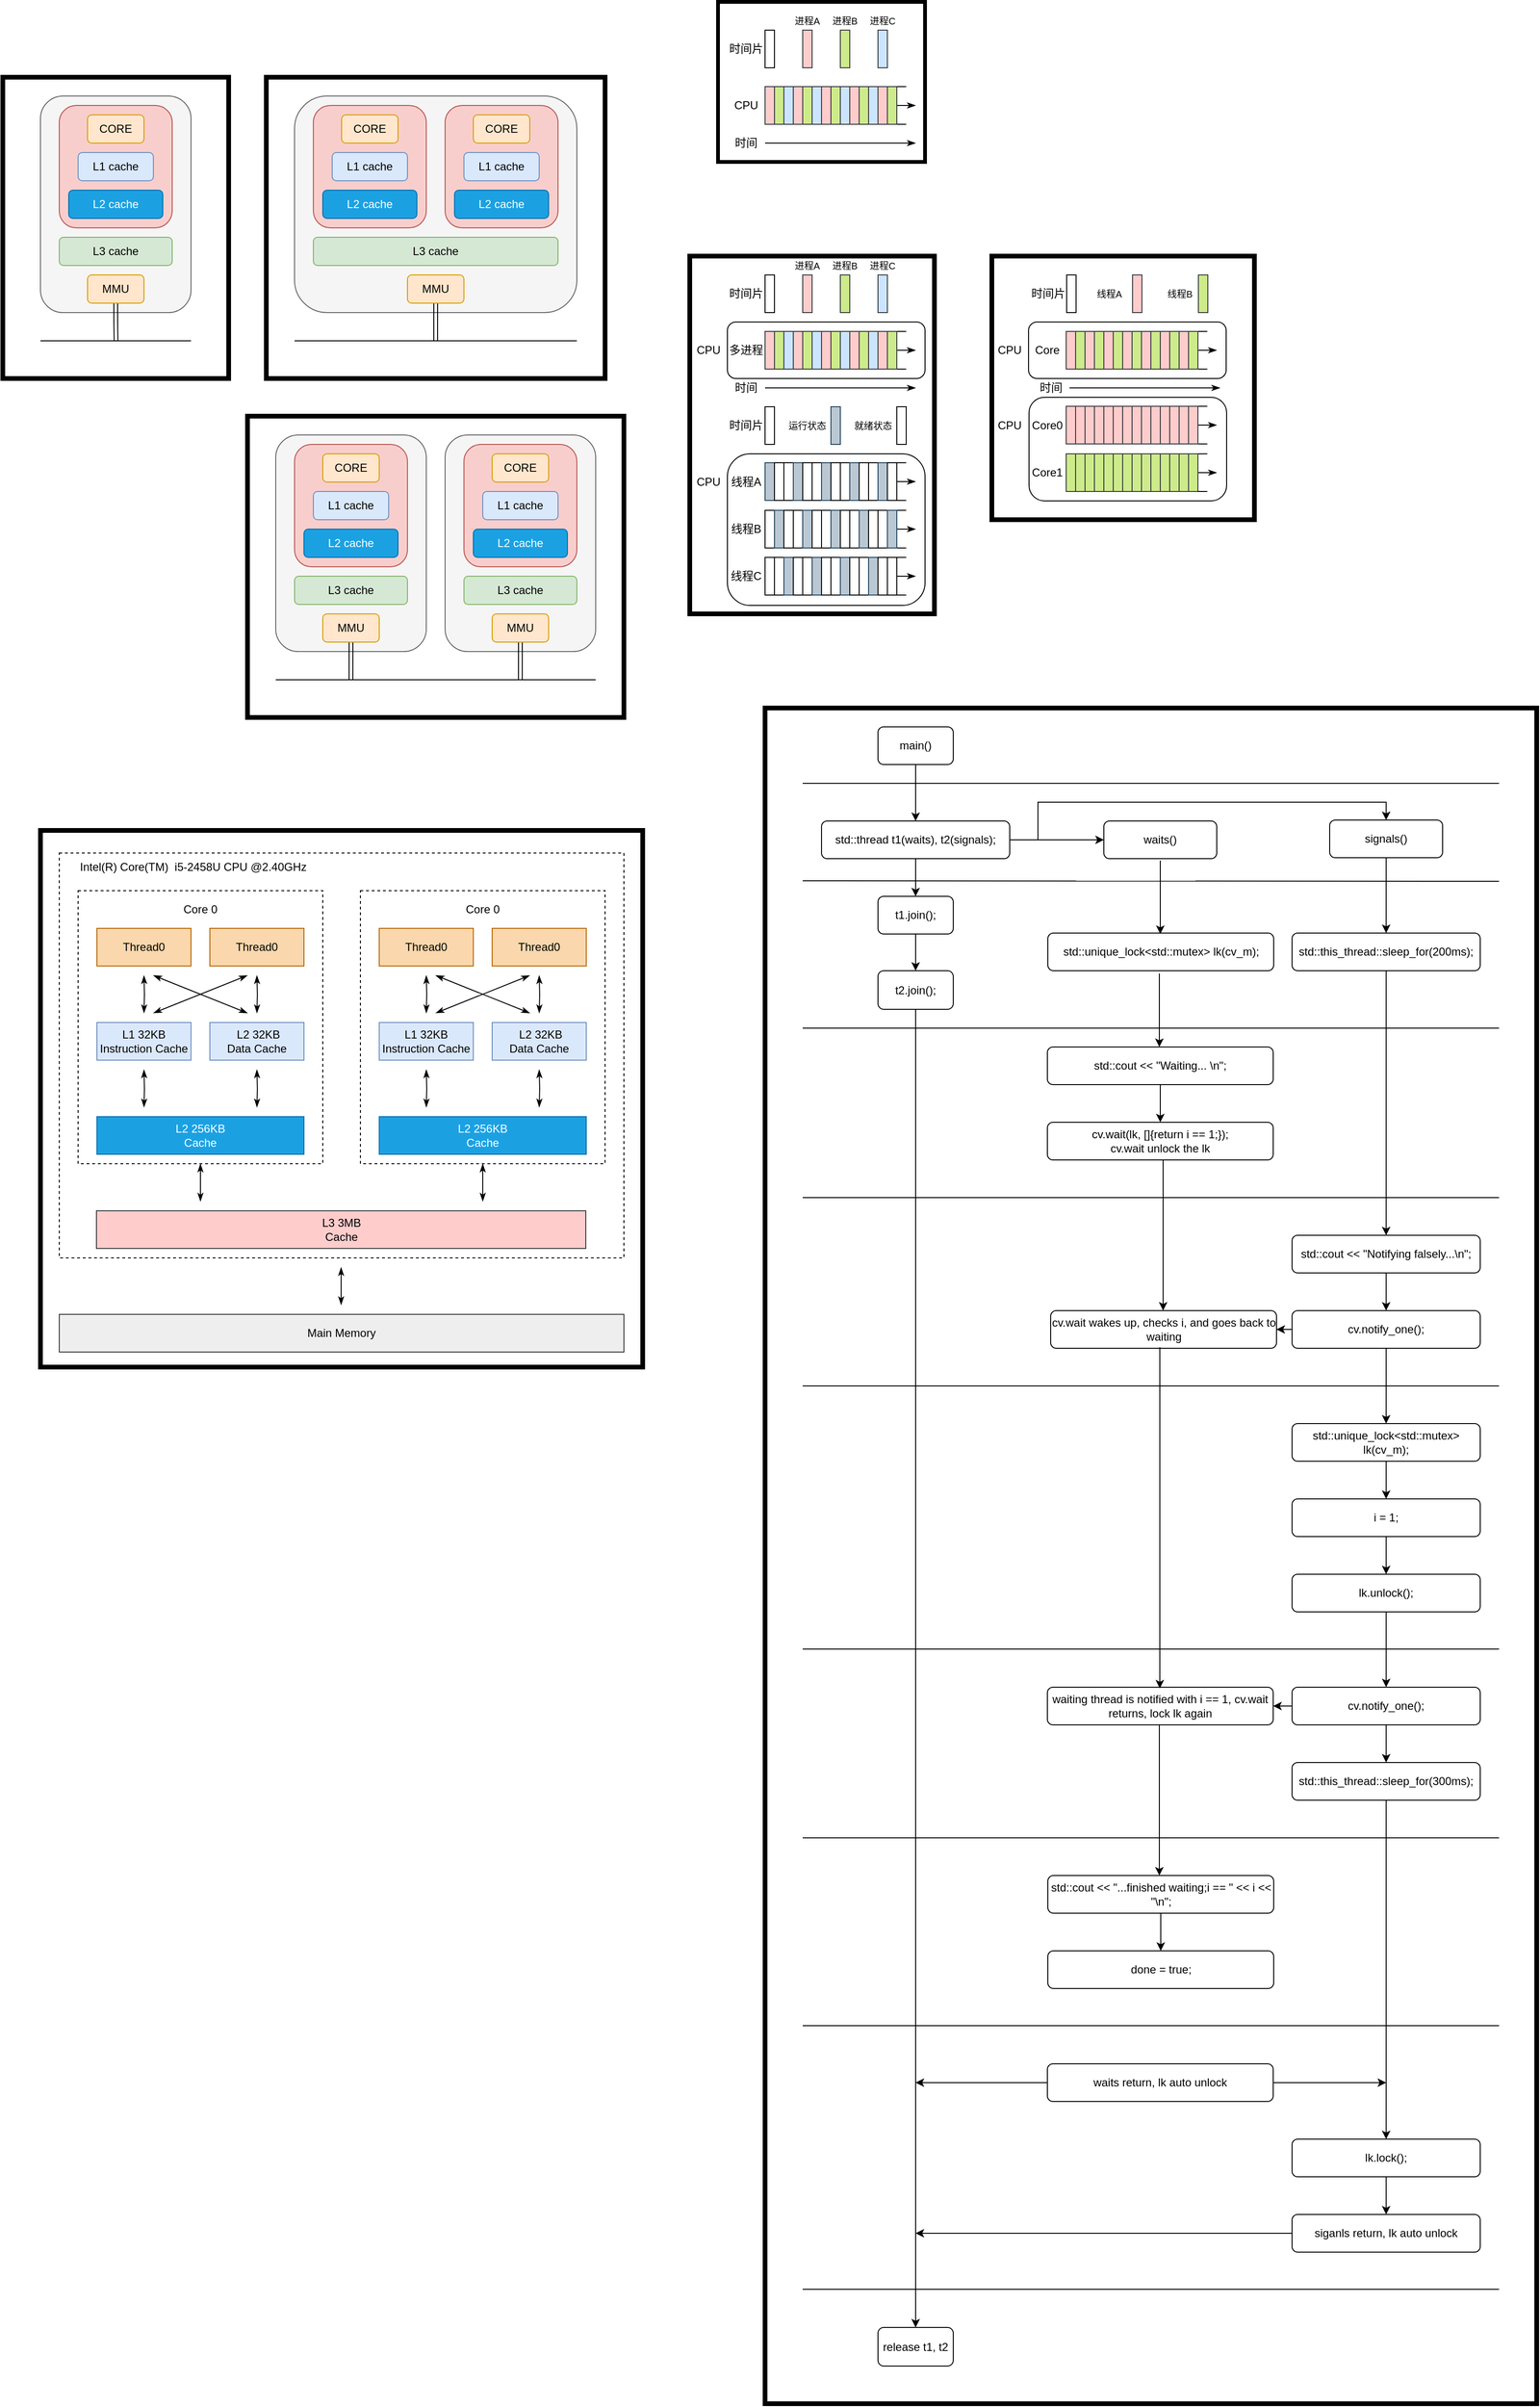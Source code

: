 <mxfile version="12.2.4" pages="1"><diagram id="Mle408nlQQUW61Y-JhIh" name="Page-1"><mxGraphModel dx="2008" dy="1125" grid="1" gridSize="10" guides="1" tooltips="1" connect="1" arrows="1" fold="1" page="1" pageScale="1" pageWidth="827" pageHeight="1169" math="0" shadow="0"><root><mxCell id="0"/><mxCell id="1" parent="0"/><mxCell id="447" value="" style="rounded=0;whiteSpace=wrap;html=1;strokeWidth=5;" parent="1" vertex="1"><mxGeometry x="40" y="760" width="820" height="1801" as="geometry"/></mxCell><mxCell id="348" value="" style="rounded=0;whiteSpace=wrap;html=1;strokeWidth=5;" parent="1" vertex="1"><mxGeometry x="281" y="280" width="279" height="280" as="geometry"/></mxCell><mxCell id="253" value="" style="rounded=0;whiteSpace=wrap;html=1;strokeWidth=5;" parent="1" vertex="1"><mxGeometry x="-40" y="280" width="260" height="380" as="geometry"/></mxCell><mxCell id="249" value="" style="rounded=1;whiteSpace=wrap;html=1;strokeWidth=1;" parent="1" vertex="1"><mxGeometry y="350" width="210" height="60" as="geometry"/></mxCell><mxCell id="248" value="" style="rounded=1;whiteSpace=wrap;html=1;strokeWidth=1;" parent="1" vertex="1"><mxGeometry y="490" width="210" height="161" as="geometry"/></mxCell><mxCell id="138" value="" style="rounded=0;whiteSpace=wrap;html=1;strokeWidth=4;" parent="1" vertex="1"><mxGeometry x="-10" y="10" width="220" height="170" as="geometry"/></mxCell><mxCell id="103" value="" style="rounded=0;whiteSpace=wrap;html=1;strokeWidth=5;" parent="1" vertex="1"><mxGeometry x="-730" y="890" width="640" height="570" as="geometry"/></mxCell><mxCell id="96" value="" style="rounded=0;whiteSpace=wrap;html=1;dashed=1;strokeWidth=1;" parent="1" vertex="1"><mxGeometry x="-710" y="914" width="600" height="430" as="geometry"/></mxCell><mxCell id="80" value="" style="rounded=0;whiteSpace=wrap;html=1;strokeWidth=1;dashed=1;" parent="1" vertex="1"><mxGeometry x="-690" y="954" width="260" height="290" as="geometry"/></mxCell><mxCell id="66" value="" style="rounded=0;whiteSpace=wrap;html=1;strokeWidth=5;" parent="1" vertex="1"><mxGeometry x="-510" y="450" width="400" height="320" as="geometry"/></mxCell><mxCell id="47" value="" style="rounded=0;whiteSpace=wrap;html=1;strokeWidth=5;" parent="1" vertex="1"><mxGeometry x="-490" y="90" width="360" height="320" as="geometry"/></mxCell><mxCell id="46" value="" style="rounded=0;whiteSpace=wrap;html=1;strokeWidth=5;" parent="1" vertex="1"><mxGeometry x="-770" y="90" width="240" height="320" as="geometry"/></mxCell><mxCell id="6" value="" style="rounded=1;whiteSpace=wrap;html=1;fillColor=#f5f5f5;strokeColor=#666666;fontColor=#333333;" parent="1" vertex="1"><mxGeometry x="-730" y="110" width="160" height="230" as="geometry"/></mxCell><mxCell id="28" value="" style="rounded=1;whiteSpace=wrap;html=1;fillColor=#f8cecc;strokeColor=#b85450;" parent="1" vertex="1"><mxGeometry x="-710" y="120" width="120" height="130" as="geometry"/></mxCell><mxCell id="2" value="CORE" style="rounded=1;whiteSpace=wrap;html=1;fillColor=#ffe6cc;strokeColor=#d79b00;" parent="1" vertex="1"><mxGeometry x="-680" y="130" width="60" height="30" as="geometry"/></mxCell><mxCell id="3" value="L2 cache" style="rounded=1;whiteSpace=wrap;html=1;fillColor=#1ba1e2;strokeColor=#006EAF;fontColor=#ffffff;" parent="1" vertex="1"><mxGeometry x="-700" y="210" width="100" height="30" as="geometry"/></mxCell><mxCell id="4" value="L3 cache" style="rounded=1;whiteSpace=wrap;html=1;fillColor=#d5e8d4;strokeColor=#82b366;" parent="1" vertex="1"><mxGeometry x="-710" y="260" width="120" height="30" as="geometry"/></mxCell><mxCell id="48" style="edgeStyle=orthogonalEdgeStyle;rounded=0;orthogonalLoop=1;jettySize=auto;html=1;exitX=0.5;exitY=1;exitDx=0;exitDy=0;shape=link;" parent="1" source="5" edge="1"><mxGeometry relative="1" as="geometry"><mxPoint x="-649.69" y="370" as="targetPoint"/></mxGeometry></mxCell><mxCell id="5" value="MMU" style="rounded=1;whiteSpace=wrap;html=1;fillColor=#ffe6cc;strokeColor=#d79b00;" parent="1" vertex="1"><mxGeometry x="-680" y="300" width="60" height="30" as="geometry"/></mxCell><mxCell id="12" value="" style="endArrow=none;html=1;" parent="1" edge="1"><mxGeometry width="50" height="50" relative="1" as="geometry"><mxPoint x="-730" y="370" as="sourcePoint"/><mxPoint x="-570" y="370" as="targetPoint"/></mxGeometry></mxCell><mxCell id="25" value="L1 cache" style="rounded=1;whiteSpace=wrap;html=1;fillColor=#dae8fc;strokeColor=#6c8ebf;" parent="1" vertex="1"><mxGeometry x="-690" y="170" width="80" height="30" as="geometry"/></mxCell><mxCell id="29" value="" style="rounded=1;whiteSpace=wrap;html=1;fillColor=#f5f5f5;strokeColor=#666666;fontColor=#333333;" parent="1" vertex="1"><mxGeometry x="-460" y="110" width="300" height="230" as="geometry"/></mxCell><mxCell id="30" value="" style="rounded=1;whiteSpace=wrap;html=1;fillColor=#f8cecc;strokeColor=#b85450;" parent="1" vertex="1"><mxGeometry x="-440" y="120" width="120" height="130" as="geometry"/></mxCell><mxCell id="31" value="CORE" style="rounded=1;whiteSpace=wrap;html=1;fillColor=#ffe6cc;strokeColor=#d79b00;" parent="1" vertex="1"><mxGeometry x="-410" y="130" width="60" height="30" as="geometry"/></mxCell><mxCell id="32" value="L2 cache" style="rounded=1;whiteSpace=wrap;html=1;fillColor=#1ba1e2;strokeColor=#006EAF;fontColor=#ffffff;" parent="1" vertex="1"><mxGeometry x="-430" y="210" width="100" height="30" as="geometry"/></mxCell><mxCell id="36" value="" style="endArrow=none;html=1;" parent="1" edge="1"><mxGeometry width="50" height="50" relative="1" as="geometry"><mxPoint x="-460" y="370" as="sourcePoint"/><mxPoint x="-160" y="370" as="targetPoint"/></mxGeometry></mxCell><mxCell id="37" value="L1 cache" style="rounded=1;whiteSpace=wrap;html=1;fillColor=#dae8fc;strokeColor=#6c8ebf;" parent="1" vertex="1"><mxGeometry x="-420" y="170" width="80" height="30" as="geometry"/></mxCell><mxCell id="38" value="" style="rounded=1;whiteSpace=wrap;html=1;fillColor=#f8cecc;strokeColor=#b85450;" parent="1" vertex="1"><mxGeometry x="-300" y="120" width="120" height="130" as="geometry"/></mxCell><mxCell id="39" value="CORE" style="rounded=1;whiteSpace=wrap;html=1;fillColor=#ffe6cc;strokeColor=#d79b00;" parent="1" vertex="1"><mxGeometry x="-270" y="130" width="60" height="30" as="geometry"/></mxCell><mxCell id="40" value="L2 cache" style="rounded=1;whiteSpace=wrap;html=1;fillColor=#1ba1e2;strokeColor=#006EAF;fontColor=#ffffff;" parent="1" vertex="1"><mxGeometry x="-290" y="210" width="100" height="30" as="geometry"/></mxCell><mxCell id="41" value="L3 cache" style="rounded=1;whiteSpace=wrap;html=1;fillColor=#d5e8d4;strokeColor=#82b366;" parent="1" vertex="1"><mxGeometry x="-440" y="260" width="260" height="30" as="geometry"/></mxCell><mxCell id="43" value="L1 cache" style="rounded=1;whiteSpace=wrap;html=1;fillColor=#dae8fc;strokeColor=#6c8ebf;" parent="1" vertex="1"><mxGeometry x="-280" y="170" width="80" height="30" as="geometry"/></mxCell><mxCell id="45" style="edgeStyle=orthogonalEdgeStyle;shape=link;rounded=0;orthogonalLoop=1;jettySize=auto;html=1;startArrow=classic;startFill=1;" parent="1" source="44" edge="1"><mxGeometry relative="1" as="geometry"><mxPoint x="-310" y="370" as="targetPoint"/></mxGeometry></mxCell><mxCell id="44" value="MMU" style="rounded=1;whiteSpace=wrap;html=1;fillColor=#ffe6cc;strokeColor=#d79b00;" parent="1" vertex="1"><mxGeometry x="-340" y="300" width="60" height="30" as="geometry"/></mxCell><mxCell id="49" value="" style="rounded=1;whiteSpace=wrap;html=1;fillColor=#f5f5f5;strokeColor=#666666;fontColor=#333333;" parent="1" vertex="1"><mxGeometry x="-480" y="470" width="160" height="230" as="geometry"/></mxCell><mxCell id="50" value="" style="rounded=1;whiteSpace=wrap;html=1;fillColor=#f8cecc;strokeColor=#b85450;" parent="1" vertex="1"><mxGeometry x="-460" y="480" width="120" height="130" as="geometry"/></mxCell><mxCell id="51" value="CORE" style="rounded=1;whiteSpace=wrap;html=1;fillColor=#ffe6cc;strokeColor=#d79b00;" parent="1" vertex="1"><mxGeometry x="-430" y="490" width="60" height="30" as="geometry"/></mxCell><mxCell id="52" value="L2 cache" style="rounded=1;whiteSpace=wrap;html=1;fillColor=#1ba1e2;strokeColor=#006EAF;fontColor=#ffffff;" parent="1" vertex="1"><mxGeometry x="-450" y="570" width="100" height="30" as="geometry"/></mxCell><mxCell id="53" value="L3 cache" style="rounded=1;whiteSpace=wrap;html=1;fillColor=#d5e8d4;strokeColor=#82b366;" parent="1" vertex="1"><mxGeometry x="-460" y="620" width="120" height="30" as="geometry"/></mxCell><mxCell id="67" style="edgeStyle=orthogonalEdgeStyle;shape=link;rounded=0;orthogonalLoop=1;jettySize=auto;html=1;exitX=0.5;exitY=1;exitDx=0;exitDy=0;" parent="1" source="55" edge="1"><mxGeometry relative="1" as="geometry"><mxPoint x="-400.034" y="730" as="targetPoint"/></mxGeometry></mxCell><mxCell id="55" value="MMU" style="rounded=1;whiteSpace=wrap;html=1;fillColor=#ffe6cc;strokeColor=#d79b00;" parent="1" vertex="1"><mxGeometry x="-430" y="660" width="60" height="30" as="geometry"/></mxCell><mxCell id="56" value="" style="endArrow=none;html=1;" parent="1" edge="1"><mxGeometry width="50" height="50" relative="1" as="geometry"><mxPoint x="-480" y="730" as="sourcePoint"/><mxPoint x="-140" y="730" as="targetPoint"/></mxGeometry></mxCell><mxCell id="57" value="L1 cache" style="rounded=1;whiteSpace=wrap;html=1;fillColor=#dae8fc;strokeColor=#6c8ebf;" parent="1" vertex="1"><mxGeometry x="-440" y="530" width="80" height="30" as="geometry"/></mxCell><mxCell id="58" value="" style="rounded=1;whiteSpace=wrap;html=1;fillColor=#f5f5f5;strokeColor=#666666;fontColor=#333333;" parent="1" vertex="1"><mxGeometry x="-300" y="470" width="160" height="230" as="geometry"/></mxCell><mxCell id="59" value="" style="rounded=1;whiteSpace=wrap;html=1;fillColor=#f8cecc;strokeColor=#b85450;" parent="1" vertex="1"><mxGeometry x="-280" y="480" width="120" height="130" as="geometry"/></mxCell><mxCell id="60" value="CORE" style="rounded=1;whiteSpace=wrap;html=1;fillColor=#ffe6cc;strokeColor=#d79b00;" parent="1" vertex="1"><mxGeometry x="-250" y="490" width="60" height="30" as="geometry"/></mxCell><mxCell id="61" value="L2 cache" style="rounded=1;whiteSpace=wrap;html=1;fillColor=#1ba1e2;strokeColor=#006EAF;fontColor=#ffffff;" parent="1" vertex="1"><mxGeometry x="-270" y="570" width="100" height="30" as="geometry"/></mxCell><mxCell id="62" value="L3 cache" style="rounded=1;whiteSpace=wrap;html=1;fillColor=#d5e8d4;strokeColor=#82b366;" parent="1" vertex="1"><mxGeometry x="-280" y="620" width="120" height="30" as="geometry"/></mxCell><mxCell id="68" style="edgeStyle=orthogonalEdgeStyle;shape=link;rounded=0;orthogonalLoop=1;jettySize=auto;html=1;exitX=0.5;exitY=1;exitDx=0;exitDy=0;" parent="1" source="63" edge="1"><mxGeometry relative="1" as="geometry"><mxPoint x="-220.034" y="730" as="targetPoint"/></mxGeometry></mxCell><mxCell id="63" value="MMU" style="rounded=1;whiteSpace=wrap;html=1;fillColor=#ffe6cc;strokeColor=#d79b00;" parent="1" vertex="1"><mxGeometry x="-250" y="660" width="60" height="30" as="geometry"/></mxCell><mxCell id="64" value="L1 cache" style="rounded=1;whiteSpace=wrap;html=1;fillColor=#dae8fc;strokeColor=#6c8ebf;" parent="1" vertex="1"><mxGeometry x="-260" y="530" width="80" height="30" as="geometry"/></mxCell><mxCell id="74" style="edgeStyle=orthogonalEdgeStyle;rounded=0;orthogonalLoop=1;jettySize=auto;html=1;startArrow=classicThin;startFill=1;endArrow=classicThin;endFill=1;" parent="1" edge="1"><mxGeometry relative="1" as="geometry"><mxPoint x="-620" y="1044" as="sourcePoint"/><mxPoint x="-620" y="1084" as="targetPoint"/></mxGeometry></mxCell><mxCell id="76" style="rounded=0;orthogonalLoop=1;jettySize=auto;html=1;startArrow=classicThin;startFill=1;endArrow=classicThin;endFill=1;" parent="1" edge="1"><mxGeometry relative="1" as="geometry"><mxPoint x="-610" y="1044" as="sourcePoint"/><mxPoint x="-510" y="1084" as="targetPoint"/></mxGeometry></mxCell><mxCell id="69" value="Thread0" style="rounded=0;whiteSpace=wrap;html=1;strokeWidth=1;fillColor=#fad7ac;strokeColor=#b46504;" parent="1" vertex="1"><mxGeometry x="-670" y="994" width="100" height="40" as="geometry"/></mxCell><mxCell id="70" value="&amp;nbsp;L2 32KB&lt;br&gt;Data Cache" style="rounded=0;whiteSpace=wrap;html=1;strokeWidth=1;fillColor=#dae8fc;strokeColor=#6c8ebf;" parent="1" vertex="1"><mxGeometry x="-550" y="1094" width="100" height="40" as="geometry"/></mxCell><mxCell id="77" style="edgeStyle=none;rounded=0;orthogonalLoop=1;jettySize=auto;html=1;startArrow=classicThin;startFill=1;endArrow=classicThin;endFill=1;" parent="1" edge="1"><mxGeometry relative="1" as="geometry"><mxPoint x="-610" y="1084" as="sourcePoint"/><mxPoint x="-510" y="1044" as="targetPoint"/></mxGeometry></mxCell><mxCell id="71" value="L1 32KB&lt;br&gt;Instruction Cache" style="rounded=0;whiteSpace=wrap;html=1;strokeWidth=1;fillColor=#dae8fc;strokeColor=#6c8ebf;" parent="1" vertex="1"><mxGeometry x="-670" y="1094" width="100" height="40" as="geometry"/></mxCell><mxCell id="75" style="edgeStyle=orthogonalEdgeStyle;rounded=0;orthogonalLoop=1;jettySize=auto;html=1;startArrow=classicThin;startFill=1;endArrow=classicThin;endFill=1;" parent="1" edge="1"><mxGeometry relative="1" as="geometry"><mxPoint x="-500" y="1044" as="sourcePoint"/><mxPoint x="-500" y="1084" as="targetPoint"/></mxGeometry></mxCell><mxCell id="72" value="Thread0" style="rounded=0;whiteSpace=wrap;html=1;strokeWidth=1;fillColor=#fad7ac;strokeColor=#b46504;" parent="1" vertex="1"><mxGeometry x="-550" y="994" width="100" height="40" as="geometry"/></mxCell><mxCell id="73" value="L2 256KB&lt;br&gt;Cache" style="rounded=0;whiteSpace=wrap;html=1;strokeWidth=1;fillColor=#1ba1e2;strokeColor=#006EAF;fontColor=#ffffff;" parent="1" vertex="1"><mxGeometry x="-670" y="1194" width="220" height="40" as="geometry"/></mxCell><mxCell id="78" style="edgeStyle=orthogonalEdgeStyle;rounded=0;orthogonalLoop=1;jettySize=auto;html=1;startArrow=classicThin;startFill=1;endArrow=classicThin;endFill=1;" parent="1" edge="1"><mxGeometry relative="1" as="geometry"><mxPoint x="-620" y="1144" as="sourcePoint"/><mxPoint x="-620" y="1184" as="targetPoint"/></mxGeometry></mxCell><mxCell id="79" style="edgeStyle=orthogonalEdgeStyle;rounded=0;orthogonalLoop=1;jettySize=auto;html=1;startArrow=classicThin;startFill=1;endArrow=classicThin;endFill=1;" parent="1" edge="1"><mxGeometry relative="1" as="geometry"><mxPoint x="-500" y="1144" as="sourcePoint"/><mxPoint x="-500" y="1184" as="targetPoint"/></mxGeometry></mxCell><mxCell id="81" value="Core 0" style="text;html=1;strokeColor=none;fillColor=none;align=center;verticalAlign=middle;whiteSpace=wrap;rounded=0;dashed=1;" parent="1" vertex="1"><mxGeometry x="-580" y="964" width="40" height="20" as="geometry"/></mxCell><mxCell id="82" value="" style="rounded=0;whiteSpace=wrap;html=1;strokeWidth=1;dashed=1;" parent="1" vertex="1"><mxGeometry x="-390" y="954" width="260" height="290" as="geometry"/></mxCell><mxCell id="83" style="edgeStyle=orthogonalEdgeStyle;rounded=0;orthogonalLoop=1;jettySize=auto;html=1;startArrow=classicThin;startFill=1;endArrow=classicThin;endFill=1;" parent="1" edge="1"><mxGeometry relative="1" as="geometry"><mxPoint x="-320" y="1044" as="sourcePoint"/><mxPoint x="-320" y="1084" as="targetPoint"/></mxGeometry></mxCell><mxCell id="84" style="rounded=0;orthogonalLoop=1;jettySize=auto;html=1;startArrow=classicThin;startFill=1;endArrow=classicThin;endFill=1;" parent="1" edge="1"><mxGeometry relative="1" as="geometry"><mxPoint x="-310" y="1044" as="sourcePoint"/><mxPoint x="-210" y="1084" as="targetPoint"/></mxGeometry></mxCell><mxCell id="85" value="Thread0" style="rounded=0;whiteSpace=wrap;html=1;strokeWidth=1;fillColor=#fad7ac;strokeColor=#b46504;" parent="1" vertex="1"><mxGeometry x="-370" y="994" width="100" height="40" as="geometry"/></mxCell><mxCell id="86" value="&amp;nbsp;L2 32KB&lt;br&gt;Data Cache" style="rounded=0;whiteSpace=wrap;html=1;strokeWidth=1;fillColor=#dae8fc;strokeColor=#6c8ebf;" parent="1" vertex="1"><mxGeometry x="-250" y="1094" width="100" height="40" as="geometry"/></mxCell><mxCell id="87" style="edgeStyle=none;rounded=0;orthogonalLoop=1;jettySize=auto;html=1;startArrow=classicThin;startFill=1;endArrow=classicThin;endFill=1;" parent="1" edge="1"><mxGeometry relative="1" as="geometry"><mxPoint x="-310" y="1084" as="sourcePoint"/><mxPoint x="-210" y="1044" as="targetPoint"/></mxGeometry></mxCell><mxCell id="88" value="L1 32KB&lt;br&gt;Instruction Cache" style="rounded=0;whiteSpace=wrap;html=1;strokeWidth=1;fillColor=#dae8fc;strokeColor=#6c8ebf;" parent="1" vertex="1"><mxGeometry x="-370" y="1094" width="100" height="40" as="geometry"/></mxCell><mxCell id="89" style="edgeStyle=orthogonalEdgeStyle;rounded=0;orthogonalLoop=1;jettySize=auto;html=1;startArrow=classicThin;startFill=1;endArrow=classicThin;endFill=1;" parent="1" edge="1"><mxGeometry relative="1" as="geometry"><mxPoint x="-200" y="1044" as="sourcePoint"/><mxPoint x="-200" y="1084" as="targetPoint"/></mxGeometry></mxCell><mxCell id="90" value="Thread0" style="rounded=0;whiteSpace=wrap;html=1;strokeWidth=1;fillColor=#fad7ac;strokeColor=#b46504;" parent="1" vertex="1"><mxGeometry x="-250" y="994" width="100" height="40" as="geometry"/></mxCell><mxCell id="91" value="L2 256KB&lt;br&gt;Cache" style="rounded=0;whiteSpace=wrap;html=1;strokeWidth=1;fillColor=#1ba1e2;strokeColor=#006EAF;fontColor=#ffffff;" parent="1" vertex="1"><mxGeometry x="-370" y="1194" width="220" height="40" as="geometry"/></mxCell><mxCell id="92" style="edgeStyle=orthogonalEdgeStyle;rounded=0;orthogonalLoop=1;jettySize=auto;html=1;startArrow=classicThin;startFill=1;endArrow=classicThin;endFill=1;" parent="1" edge="1"><mxGeometry relative="1" as="geometry"><mxPoint x="-320" y="1144" as="sourcePoint"/><mxPoint x="-320" y="1184" as="targetPoint"/></mxGeometry></mxCell><mxCell id="93" style="edgeStyle=orthogonalEdgeStyle;rounded=0;orthogonalLoop=1;jettySize=auto;html=1;startArrow=classicThin;startFill=1;endArrow=classicThin;endFill=1;" parent="1" edge="1"><mxGeometry relative="1" as="geometry"><mxPoint x="-200" y="1144" as="sourcePoint"/><mxPoint x="-200" y="1184" as="targetPoint"/></mxGeometry></mxCell><mxCell id="94" value="Core 0" style="text;html=1;strokeColor=none;fillColor=none;align=center;verticalAlign=middle;whiteSpace=wrap;rounded=0;dashed=1;" parent="1" vertex="1"><mxGeometry x="-280" y="964" width="40" height="20" as="geometry"/></mxCell><mxCell id="95" value="L3 3MB&lt;br&gt;Cache" style="rounded=0;whiteSpace=wrap;html=1;strokeWidth=1;fillColor=#ffcccc;strokeColor=#36393d;" parent="1" vertex="1"><mxGeometry x="-670.5" y="1294" width="520" height="40" as="geometry"/></mxCell><mxCell id="98" value="" style="endArrow=classicThin;startArrow=classicThin;html=1;entryX=0.5;entryY=1;entryDx=0;entryDy=0;startFill=1;endFill=1;" parent="1" target="80" edge="1"><mxGeometry width="50" height="50" relative="1" as="geometry"><mxPoint x="-560" y="1284" as="sourcePoint"/><mxPoint x="-560" y="1254" as="targetPoint"/></mxGeometry></mxCell><mxCell id="99" value="" style="endArrow=classicThin;startArrow=classicThin;html=1;entryX=0.5;entryY=1;entryDx=0;entryDy=0;startFill=1;endFill=1;" parent="1" edge="1"><mxGeometry width="50" height="50" relative="1" as="geometry"><mxPoint x="-260" y="1284" as="sourcePoint"/><mxPoint x="-260" y="1244" as="targetPoint"/></mxGeometry></mxCell><mxCell id="100" value="Intel(R) Core(TM)&amp;nbsp; i5-2458U CPU @2.40GHz" style="text;html=1;strokeColor=none;fillColor=none;align=left;verticalAlign=middle;whiteSpace=wrap;rounded=0;" parent="1" vertex="1"><mxGeometry x="-690" y="914" width="330" height="30" as="geometry"/></mxCell><mxCell id="101" value="" style="endArrow=classicThin;startArrow=classicThin;html=1;entryX=0.5;entryY=1;entryDx=0;entryDy=0;startFill=1;endFill=1;" parent="1" edge="1"><mxGeometry width="50" height="50" relative="1" as="geometry"><mxPoint x="-410.5" y="1394" as="sourcePoint"/><mxPoint x="-410.5" y="1354" as="targetPoint"/></mxGeometry></mxCell><mxCell id="102" value="Main Memory" style="rounded=0;whiteSpace=wrap;html=1;strokeWidth=1;fillColor=#eeeeee;strokeColor=#36393d;" parent="1" vertex="1"><mxGeometry x="-710" y="1404" width="600" height="40" as="geometry"/></mxCell><mxCell id="105" value="" style="endArrow=classicThin;html=1;endFill=1;" parent="1" edge="1"><mxGeometry width="50" height="50" relative="1" as="geometry"><mxPoint x="40" y="160" as="sourcePoint"/><mxPoint x="200" y="160" as="targetPoint"/></mxGeometry></mxCell><mxCell id="106" value="时间" style="text;html=1;strokeColor=none;fillColor=none;align=center;verticalAlign=middle;whiteSpace=wrap;rounded=0;" parent="1" vertex="1"><mxGeometry y="150" width="40" height="20" as="geometry"/></mxCell><mxCell id="110" value="" style="rounded=0;whiteSpace=wrap;html=1;strokeWidth=1;fillColor=#ffcccc;strokeColor=#36393d;" parent="1" vertex="1"><mxGeometry x="40" y="100" width="10" height="40" as="geometry"/></mxCell><mxCell id="111" value="" style="rounded=0;whiteSpace=wrap;html=1;strokeWidth=1;fillColor=#cdeb8b;strokeColor=#36393d;" parent="1" vertex="1"><mxGeometry x="50" y="100" width="10" height="40" as="geometry"/></mxCell><mxCell id="112" value="" style="rounded=0;whiteSpace=wrap;html=1;strokeWidth=1;fillColor=#cce5ff;strokeColor=#36393d;" parent="1" vertex="1"><mxGeometry x="60" y="100" width="10" height="40" as="geometry"/></mxCell><mxCell id="113" value="" style="rounded=0;whiteSpace=wrap;html=1;strokeWidth=1;fillColor=#ffcccc;strokeColor=#36393d;" parent="1" vertex="1"><mxGeometry x="70" y="100" width="10" height="40" as="geometry"/></mxCell><mxCell id="114" value="" style="rounded=0;whiteSpace=wrap;html=1;strokeWidth=1;fillColor=#cdeb8b;strokeColor=#36393d;" parent="1" vertex="1"><mxGeometry x="80" y="100" width="10" height="40" as="geometry"/></mxCell><mxCell id="115" value="" style="rounded=0;whiteSpace=wrap;html=1;strokeWidth=1;fillColor=#cce5ff;strokeColor=#36393d;" parent="1" vertex="1"><mxGeometry x="90" y="100" width="10" height="40" as="geometry"/></mxCell><mxCell id="116" value="" style="rounded=0;whiteSpace=wrap;html=1;strokeWidth=1;fillColor=#ffcccc;strokeColor=#36393d;" parent="1" vertex="1"><mxGeometry x="100" y="100" width="10" height="40" as="geometry"/></mxCell><mxCell id="117" value="" style="rounded=0;whiteSpace=wrap;html=1;strokeWidth=1;fillColor=#cdeb8b;strokeColor=#36393d;" parent="1" vertex="1"><mxGeometry x="110" y="100" width="10" height="40" as="geometry"/></mxCell><mxCell id="118" value="" style="rounded=0;whiteSpace=wrap;html=1;strokeWidth=1;fillColor=#cce5ff;strokeColor=#36393d;" parent="1" vertex="1"><mxGeometry x="120" y="100" width="10" height="40" as="geometry"/></mxCell><mxCell id="119" value="" style="rounded=0;whiteSpace=wrap;html=1;strokeWidth=1;fillColor=#ffcccc;strokeColor=#36393d;" parent="1" vertex="1"><mxGeometry x="130" y="100" width="10" height="40" as="geometry"/></mxCell><mxCell id="120" value="" style="rounded=0;whiteSpace=wrap;html=1;strokeWidth=1;fillColor=#cdeb8b;strokeColor=#36393d;" parent="1" vertex="1"><mxGeometry x="140" y="100" width="10" height="40" as="geometry"/></mxCell><mxCell id="121" value="" style="endArrow=classicThin;html=1;endFill=1;" parent="1" edge="1"><mxGeometry width="50" height="50" relative="1" as="geometry"><mxPoint x="180" y="120" as="sourcePoint"/><mxPoint x="200" y="120" as="targetPoint"/></mxGeometry></mxCell><mxCell id="122" value="" style="endArrow=none;html=1;endFill=0;exitX=1;exitY=0.5;exitDx=0;exitDy=0;" parent="1" edge="1"><mxGeometry width="50" height="50" relative="1" as="geometry"><mxPoint x="180" y="100" as="sourcePoint"/><mxPoint x="190" y="100" as="targetPoint"/></mxGeometry></mxCell><mxCell id="123" value="" style="endArrow=none;html=1;endFill=0;exitX=1;exitY=0.5;exitDx=0;exitDy=0;" parent="1" edge="1"><mxGeometry width="50" height="50" relative="1" as="geometry"><mxPoint x="180" y="140" as="sourcePoint"/><mxPoint x="190" y="140" as="targetPoint"/></mxGeometry></mxCell><mxCell id="124" value="CPU" style="text;html=1;strokeColor=none;fillColor=none;align=center;verticalAlign=middle;whiteSpace=wrap;rounded=0;" parent="1" vertex="1"><mxGeometry y="110" width="40" height="20" as="geometry"/></mxCell><mxCell id="125" value="" style="rounded=0;whiteSpace=wrap;html=1;strokeWidth=1;" parent="1" vertex="1"><mxGeometry x="40" y="40" width="10" height="40" as="geometry"/></mxCell><mxCell id="126" value="时间片" style="text;html=1;strokeColor=none;fillColor=none;align=center;verticalAlign=middle;whiteSpace=wrap;rounded=0;" parent="1" vertex="1"><mxGeometry y="50" width="40" height="20" as="geometry"/></mxCell><mxCell id="127" value="" style="rounded=0;whiteSpace=wrap;html=1;strokeWidth=1;fillColor=#ffcccc;strokeColor=#36393d;" parent="1" vertex="1"><mxGeometry x="80" y="40" width="10" height="40" as="geometry"/></mxCell><mxCell id="128" value="" style="rounded=0;whiteSpace=wrap;html=1;strokeWidth=1;fillColor=#cdeb8b;strokeColor=#36393d;" parent="1" vertex="1"><mxGeometry x="120" y="40" width="10" height="40" as="geometry"/></mxCell><mxCell id="129" value="" style="rounded=0;whiteSpace=wrap;html=1;strokeWidth=1;fillColor=#cce5ff;strokeColor=#36393d;" parent="1" vertex="1"><mxGeometry x="160" y="40" width="10" height="40" as="geometry"/></mxCell><mxCell id="131" value="&lt;font style=&quot;font-size: 10px&quot;&gt;进程A&lt;/font&gt;" style="text;html=1;strokeColor=none;fillColor=none;align=center;verticalAlign=middle;whiteSpace=wrap;rounded=0;" parent="1" vertex="1"><mxGeometry x="70" y="20" width="30" height="20" as="geometry"/></mxCell><mxCell id="132" value="&lt;font style=&quot;font-size: 10px&quot;&gt;进程B&lt;/font&gt;" style="text;html=1;strokeColor=none;fillColor=none;align=center;verticalAlign=middle;whiteSpace=wrap;rounded=0;" parent="1" vertex="1"><mxGeometry x="110" y="20" width="30" height="20" as="geometry"/></mxCell><mxCell id="133" value="&lt;font style=&quot;font-size: 10px&quot;&gt;进程C&lt;/font&gt;" style="text;html=1;strokeColor=none;fillColor=none;align=center;verticalAlign=middle;whiteSpace=wrap;rounded=0;" parent="1" vertex="1"><mxGeometry x="150" y="20" width="30" height="20" as="geometry"/></mxCell><mxCell id="135" value="" style="rounded=0;whiteSpace=wrap;html=1;strokeWidth=1;fillColor=#cce5ff;strokeColor=#36393d;" parent="1" vertex="1"><mxGeometry x="150" y="100" width="10" height="40" as="geometry"/></mxCell><mxCell id="136" value="" style="rounded=0;whiteSpace=wrap;html=1;strokeWidth=1;fillColor=#ffcccc;strokeColor=#36393d;" parent="1" vertex="1"><mxGeometry x="160" y="100" width="10" height="40" as="geometry"/></mxCell><mxCell id="137" value="" style="rounded=0;whiteSpace=wrap;html=1;strokeWidth=1;fillColor=#cdeb8b;strokeColor=#36393d;" parent="1" vertex="1"><mxGeometry x="170" y="100" width="10" height="40" as="geometry"/></mxCell><mxCell id="140" value="" style="endArrow=classicThin;html=1;endFill=1;" parent="1" edge="1"><mxGeometry width="50" height="50" relative="1" as="geometry"><mxPoint x="40" y="420" as="sourcePoint"/><mxPoint x="200" y="420" as="targetPoint"/></mxGeometry></mxCell><mxCell id="141" value="时间" style="text;html=1;strokeColor=none;fillColor=none;align=center;verticalAlign=middle;whiteSpace=wrap;rounded=0;" parent="1" vertex="1"><mxGeometry y="410" width="40" height="20" as="geometry"/></mxCell><mxCell id="142" value="" style="rounded=0;whiteSpace=wrap;html=1;strokeWidth=1;fillColor=#ffcccc;strokeColor=#36393d;" parent="1" vertex="1"><mxGeometry x="40" y="360" width="10" height="40" as="geometry"/></mxCell><mxCell id="143" value="" style="rounded=0;whiteSpace=wrap;html=1;strokeWidth=1;fillColor=#cdeb8b;strokeColor=#36393d;" parent="1" vertex="1"><mxGeometry x="50" y="360" width="10" height="40" as="geometry"/></mxCell><mxCell id="144" value="" style="rounded=0;whiteSpace=wrap;html=1;strokeWidth=1;fillColor=#cce5ff;strokeColor=#36393d;" parent="1" vertex="1"><mxGeometry x="60" y="360" width="10" height="40" as="geometry"/></mxCell><mxCell id="145" value="" style="rounded=0;whiteSpace=wrap;html=1;strokeWidth=1;fillColor=#ffcccc;strokeColor=#36393d;" parent="1" vertex="1"><mxGeometry x="70" y="360" width="10" height="40" as="geometry"/></mxCell><mxCell id="146" value="" style="rounded=0;whiteSpace=wrap;html=1;strokeWidth=1;fillColor=#cdeb8b;strokeColor=#36393d;" parent="1" vertex="1"><mxGeometry x="80" y="360" width="10" height="40" as="geometry"/></mxCell><mxCell id="147" value="" style="rounded=0;whiteSpace=wrap;html=1;strokeWidth=1;fillColor=#cce5ff;strokeColor=#36393d;" parent="1" vertex="1"><mxGeometry x="90" y="360" width="10" height="40" as="geometry"/></mxCell><mxCell id="148" value="" style="rounded=0;whiteSpace=wrap;html=1;strokeWidth=1;fillColor=#ffcccc;strokeColor=#36393d;" parent="1" vertex="1"><mxGeometry x="100" y="360" width="10" height="40" as="geometry"/></mxCell><mxCell id="149" value="" style="rounded=0;whiteSpace=wrap;html=1;strokeWidth=1;fillColor=#cdeb8b;strokeColor=#36393d;" parent="1" vertex="1"><mxGeometry x="110" y="360" width="10" height="40" as="geometry"/></mxCell><mxCell id="150" value="" style="rounded=0;whiteSpace=wrap;html=1;strokeWidth=1;fillColor=#cce5ff;strokeColor=#36393d;" parent="1" vertex="1"><mxGeometry x="120" y="360" width="10" height="40" as="geometry"/></mxCell><mxCell id="151" value="" style="rounded=0;whiteSpace=wrap;html=1;strokeWidth=1;fillColor=#ffcccc;strokeColor=#36393d;" parent="1" vertex="1"><mxGeometry x="130" y="360" width="10" height="40" as="geometry"/></mxCell><mxCell id="152" value="" style="rounded=0;whiteSpace=wrap;html=1;strokeWidth=1;fillColor=#cdeb8b;strokeColor=#36393d;" parent="1" vertex="1"><mxGeometry x="140" y="360" width="10" height="40" as="geometry"/></mxCell><mxCell id="153" value="" style="endArrow=classicThin;html=1;endFill=1;" parent="1" edge="1"><mxGeometry width="50" height="50" relative="1" as="geometry"><mxPoint x="180" y="380" as="sourcePoint"/><mxPoint x="200" y="380" as="targetPoint"/></mxGeometry></mxCell><mxCell id="154" value="" style="endArrow=none;html=1;endFill=0;exitX=1;exitY=0.5;exitDx=0;exitDy=0;" parent="1" edge="1"><mxGeometry width="50" height="50" relative="1" as="geometry"><mxPoint x="180" y="360" as="sourcePoint"/><mxPoint x="190" y="360" as="targetPoint"/></mxGeometry></mxCell><mxCell id="155" value="" style="endArrow=none;html=1;endFill=0;exitX=1;exitY=0.5;exitDx=0;exitDy=0;" parent="1" edge="1"><mxGeometry width="50" height="50" relative="1" as="geometry"><mxPoint x="180" y="400" as="sourcePoint"/><mxPoint x="190" y="400" as="targetPoint"/></mxGeometry></mxCell><mxCell id="156" value="多进程" style="text;html=1;strokeColor=none;fillColor=none;align=center;verticalAlign=middle;whiteSpace=wrap;rounded=0;" parent="1" vertex="1"><mxGeometry y="370" width="40" height="20" as="geometry"/></mxCell><mxCell id="157" value="" style="rounded=0;whiteSpace=wrap;html=1;strokeWidth=1;" parent="1" vertex="1"><mxGeometry x="40" y="440" width="10" height="40" as="geometry"/></mxCell><mxCell id="158" value="时间片" style="text;html=1;strokeColor=none;fillColor=none;align=center;verticalAlign=middle;whiteSpace=wrap;rounded=0;" parent="1" vertex="1"><mxGeometry y="450" width="40" height="20" as="geometry"/></mxCell><mxCell id="160" value="" style="rounded=0;whiteSpace=wrap;html=1;strokeWidth=1;fillColor=#bac8d3;strokeColor=#23445d;" parent="1" vertex="1"><mxGeometry x="110" y="440" width="10" height="40" as="geometry"/></mxCell><mxCell id="161" value="" style="rounded=0;whiteSpace=wrap;html=1;strokeWidth=1;" parent="1" vertex="1"><mxGeometry x="180" y="440" width="10" height="40" as="geometry"/></mxCell><mxCell id="163" value="&lt;font style=&quot;font-size: 10px&quot;&gt;运行状态&lt;/font&gt;" style="text;html=1;strokeColor=none;fillColor=none;align=center;verticalAlign=middle;whiteSpace=wrap;rounded=0;" parent="1" vertex="1"><mxGeometry x="60" y="450" width="50" height="20" as="geometry"/></mxCell><mxCell id="164" value="&lt;font style=&quot;font-size: 10px&quot;&gt;就绪状态&lt;/font&gt;" style="text;html=1;strokeColor=none;fillColor=none;align=center;verticalAlign=middle;whiteSpace=wrap;rounded=0;" parent="1" vertex="1"><mxGeometry x="130" y="450" width="50" height="20" as="geometry"/></mxCell><mxCell id="165" value="" style="rounded=0;whiteSpace=wrap;html=1;strokeWidth=1;fillColor=#cce5ff;strokeColor=#36393d;" parent="1" vertex="1"><mxGeometry x="150" y="360" width="10" height="40" as="geometry"/></mxCell><mxCell id="166" value="" style="rounded=0;whiteSpace=wrap;html=1;strokeWidth=1;fillColor=#ffcccc;strokeColor=#36393d;" parent="1" vertex="1"><mxGeometry x="160" y="360" width="10" height="40" as="geometry"/></mxCell><mxCell id="167" value="" style="rounded=0;whiteSpace=wrap;html=1;strokeWidth=1;fillColor=#cdeb8b;strokeColor=#36393d;" parent="1" vertex="1"><mxGeometry x="170" y="360" width="10" height="40" as="geometry"/></mxCell><mxCell id="168" value="" style="rounded=0;whiteSpace=wrap;html=1;strokeWidth=1;" parent="1" vertex="1"><mxGeometry x="40" y="300" width="10" height="40" as="geometry"/></mxCell><mxCell id="169" value="时间片" style="text;html=1;strokeColor=none;fillColor=none;align=center;verticalAlign=middle;whiteSpace=wrap;rounded=0;" parent="1" vertex="1"><mxGeometry y="310" width="40" height="20" as="geometry"/></mxCell><mxCell id="170" value="" style="rounded=0;whiteSpace=wrap;html=1;strokeWidth=1;fillColor=#ffcccc;strokeColor=#36393d;" parent="1" vertex="1"><mxGeometry x="80" y="300" width="10" height="40" as="geometry"/></mxCell><mxCell id="171" value="" style="rounded=0;whiteSpace=wrap;html=1;strokeWidth=1;fillColor=#cdeb8b;strokeColor=#36393d;" parent="1" vertex="1"><mxGeometry x="120" y="300" width="10" height="40" as="geometry"/></mxCell><mxCell id="172" value="" style="rounded=0;whiteSpace=wrap;html=1;strokeWidth=1;fillColor=#cce5ff;strokeColor=#36393d;" parent="1" vertex="1"><mxGeometry x="160" y="300" width="10" height="40" as="geometry"/></mxCell><mxCell id="173" value="&lt;font style=&quot;font-size: 10px&quot;&gt;进程A&lt;/font&gt;" style="text;html=1;strokeColor=none;fillColor=none;align=center;verticalAlign=middle;whiteSpace=wrap;rounded=0;" parent="1" vertex="1"><mxGeometry x="70" y="280" width="30" height="20" as="geometry"/></mxCell><mxCell id="174" value="&lt;font style=&quot;font-size: 10px&quot;&gt;进程B&lt;/font&gt;" style="text;html=1;strokeColor=none;fillColor=none;align=center;verticalAlign=middle;whiteSpace=wrap;rounded=0;" parent="1" vertex="1"><mxGeometry x="110" y="280" width="30" height="20" as="geometry"/></mxCell><mxCell id="175" value="&lt;font style=&quot;font-size: 10px&quot;&gt;进程C&lt;/font&gt;" style="text;html=1;strokeColor=none;fillColor=none;align=center;verticalAlign=middle;whiteSpace=wrap;rounded=0;" parent="1" vertex="1"><mxGeometry x="150" y="280" width="30" height="20" as="geometry"/></mxCell><mxCell id="176" value="" style="rounded=0;whiteSpace=wrap;html=1;strokeWidth=1;fillColor=#bac8d3;strokeColor=#23445d;" parent="1" vertex="1"><mxGeometry x="40" y="499.5" width="10" height="40" as="geometry"/></mxCell><mxCell id="177" value="" style="rounded=0;whiteSpace=wrap;html=1;strokeWidth=1;" parent="1" vertex="1"><mxGeometry x="50" y="499.5" width="10" height="40" as="geometry"/></mxCell><mxCell id="178" value="" style="rounded=0;whiteSpace=wrap;html=1;strokeWidth=1;" parent="1" vertex="1"><mxGeometry x="60" y="499.5" width="10" height="40" as="geometry"/></mxCell><mxCell id="179" value="" style="rounded=0;whiteSpace=wrap;html=1;strokeWidth=1;fillColor=#bac8d3;strokeColor=#23445d;" parent="1" vertex="1"><mxGeometry x="70" y="499.5" width="10" height="40" as="geometry"/></mxCell><mxCell id="180" value="" style="rounded=0;whiteSpace=wrap;html=1;strokeWidth=1;" parent="1" vertex="1"><mxGeometry x="80" y="499.5" width="10" height="40" as="geometry"/></mxCell><mxCell id="181" value="" style="rounded=0;whiteSpace=wrap;html=1;strokeWidth=1;" parent="1" vertex="1"><mxGeometry x="90" y="499.5" width="10" height="40" as="geometry"/></mxCell><mxCell id="182" value="" style="rounded=0;whiteSpace=wrap;html=1;strokeWidth=1;fillColor=#bac8d3;strokeColor=#23445d;" parent="1" vertex="1"><mxGeometry x="100" y="499.5" width="10" height="40" as="geometry"/></mxCell><mxCell id="183" value="" style="rounded=0;whiteSpace=wrap;html=1;strokeWidth=1;" parent="1" vertex="1"><mxGeometry x="110" y="499.5" width="10" height="40" as="geometry"/></mxCell><mxCell id="184" value="" style="rounded=0;whiteSpace=wrap;html=1;strokeWidth=1;" parent="1" vertex="1"><mxGeometry x="120" y="499.5" width="10" height="40" as="geometry"/></mxCell><mxCell id="185" value="" style="rounded=0;whiteSpace=wrap;html=1;strokeWidth=1;fillColor=#bac8d3;strokeColor=#23445d;" parent="1" vertex="1"><mxGeometry x="130" y="499.5" width="10" height="40" as="geometry"/></mxCell><mxCell id="186" value="" style="rounded=0;whiteSpace=wrap;html=1;strokeWidth=1;" parent="1" vertex="1"><mxGeometry x="140" y="499.5" width="10" height="40" as="geometry"/></mxCell><mxCell id="187" value="" style="endArrow=classicThin;html=1;endFill=1;" parent="1" edge="1"><mxGeometry width="50" height="50" relative="1" as="geometry"><mxPoint x="180" y="519.5" as="sourcePoint"/><mxPoint x="200" y="519.5" as="targetPoint"/></mxGeometry></mxCell><mxCell id="188" value="" style="endArrow=none;html=1;endFill=0;exitX=1;exitY=0.5;exitDx=0;exitDy=0;" parent="1" edge="1"><mxGeometry width="50" height="50" relative="1" as="geometry"><mxPoint x="180" y="499.5" as="sourcePoint"/><mxPoint x="190" y="499.5" as="targetPoint"/></mxGeometry></mxCell><mxCell id="189" value="" style="endArrow=none;html=1;endFill=0;exitX=1;exitY=0.5;exitDx=0;exitDy=0;" parent="1" edge="1"><mxGeometry width="50" height="50" relative="1" as="geometry"><mxPoint x="180" y="539.5" as="sourcePoint"/><mxPoint x="190" y="539.5" as="targetPoint"/></mxGeometry></mxCell><mxCell id="190" value="" style="rounded=0;whiteSpace=wrap;html=1;strokeWidth=1;" parent="1" vertex="1"><mxGeometry x="150" y="499.5" width="10" height="40" as="geometry"/></mxCell><mxCell id="191" value="" style="rounded=0;whiteSpace=wrap;html=1;strokeWidth=1;fillColor=#bac8d3;strokeColor=#23445d;" parent="1" vertex="1"><mxGeometry x="160" y="499.5" width="10" height="40" as="geometry"/></mxCell><mxCell id="192" value="" style="rounded=0;whiteSpace=wrap;html=1;strokeWidth=1;" parent="1" vertex="1"><mxGeometry x="170" y="499.5" width="10" height="40" as="geometry"/></mxCell><mxCell id="210" value="" style="rounded=0;whiteSpace=wrap;html=1;strokeWidth=1;" parent="1" vertex="1"><mxGeometry x="40" y="550" width="10" height="40" as="geometry"/></mxCell><mxCell id="211" value="" style="rounded=0;whiteSpace=wrap;html=1;strokeWidth=1;fillColor=#bac8d3;strokeColor=#23445d;" parent="1" vertex="1"><mxGeometry x="50" y="550" width="10" height="40" as="geometry"/></mxCell><mxCell id="212" value="" style="rounded=0;whiteSpace=wrap;html=1;strokeWidth=1;" parent="1" vertex="1"><mxGeometry x="60" y="550" width="10" height="40" as="geometry"/></mxCell><mxCell id="213" value="" style="rounded=0;whiteSpace=wrap;html=1;strokeWidth=1;" parent="1" vertex="1"><mxGeometry x="70" y="550" width="10" height="40" as="geometry"/></mxCell><mxCell id="214" value="" style="rounded=0;whiteSpace=wrap;html=1;strokeWidth=1;fillColor=#bac8d3;strokeColor=#23445d;" parent="1" vertex="1"><mxGeometry x="80" y="550" width="10" height="40" as="geometry"/></mxCell><mxCell id="215" value="" style="rounded=0;whiteSpace=wrap;html=1;strokeWidth=1;" parent="1" vertex="1"><mxGeometry x="90" y="550" width="10" height="40" as="geometry"/></mxCell><mxCell id="216" value="" style="rounded=0;whiteSpace=wrap;html=1;strokeWidth=1;" parent="1" vertex="1"><mxGeometry x="100" y="550" width="10" height="40" as="geometry"/></mxCell><mxCell id="217" value="" style="rounded=0;whiteSpace=wrap;html=1;strokeWidth=1;fillColor=#bac8d3;strokeColor=#23445d;" parent="1" vertex="1"><mxGeometry x="110" y="550" width="10" height="40" as="geometry"/></mxCell><mxCell id="218" value="" style="rounded=0;whiteSpace=wrap;html=1;strokeWidth=1;" parent="1" vertex="1"><mxGeometry x="120" y="550" width="10" height="40" as="geometry"/></mxCell><mxCell id="219" value="" style="rounded=0;whiteSpace=wrap;html=1;strokeWidth=1;" parent="1" vertex="1"><mxGeometry x="130" y="550" width="10" height="40" as="geometry"/></mxCell><mxCell id="220" value="" style="rounded=0;whiteSpace=wrap;html=1;strokeWidth=1;fillColor=#bac8d3;strokeColor=#23445d;" parent="1" vertex="1"><mxGeometry x="140" y="550" width="10" height="40" as="geometry"/></mxCell><mxCell id="221" value="" style="endArrow=classicThin;html=1;endFill=1;" parent="1" edge="1"><mxGeometry width="50" height="50" relative="1" as="geometry"><mxPoint x="180" y="570" as="sourcePoint"/><mxPoint x="200" y="570" as="targetPoint"/></mxGeometry></mxCell><mxCell id="222" value="" style="endArrow=none;html=1;endFill=0;exitX=1;exitY=0.5;exitDx=0;exitDy=0;" parent="1" edge="1"><mxGeometry width="50" height="50" relative="1" as="geometry"><mxPoint x="180" y="550" as="sourcePoint"/><mxPoint x="190" y="550" as="targetPoint"/></mxGeometry></mxCell><mxCell id="223" value="" style="endArrow=none;html=1;endFill=0;exitX=1;exitY=0.5;exitDx=0;exitDy=0;" parent="1" edge="1"><mxGeometry width="50" height="50" relative="1" as="geometry"><mxPoint x="180" y="590" as="sourcePoint"/><mxPoint x="190" y="590" as="targetPoint"/></mxGeometry></mxCell><mxCell id="224" value="" style="rounded=0;whiteSpace=wrap;html=1;strokeWidth=1;" parent="1" vertex="1"><mxGeometry x="150" y="550" width="10" height="40" as="geometry"/></mxCell><mxCell id="225" value="" style="rounded=0;whiteSpace=wrap;html=1;strokeWidth=1;" parent="1" vertex="1"><mxGeometry x="160" y="550" width="10" height="40" as="geometry"/></mxCell><mxCell id="226" value="" style="rounded=0;whiteSpace=wrap;html=1;strokeWidth=1;fillColor=#bac8d3;strokeColor=#23445d;" parent="1" vertex="1"><mxGeometry x="170" y="550" width="10" height="40" as="geometry"/></mxCell><mxCell id="227" value="" style="rounded=0;whiteSpace=wrap;html=1;strokeWidth=1;" parent="1" vertex="1"><mxGeometry x="40" y="600" width="10" height="40" as="geometry"/></mxCell><mxCell id="228" value="" style="rounded=0;whiteSpace=wrap;html=1;strokeWidth=1;" parent="1" vertex="1"><mxGeometry x="50" y="600" width="10" height="40" as="geometry"/></mxCell><mxCell id="229" value="" style="rounded=0;whiteSpace=wrap;html=1;strokeWidth=1;fillColor=#bac8d3;strokeColor=#23445d;" parent="1" vertex="1"><mxGeometry x="60" y="600" width="10" height="40" as="geometry"/></mxCell><mxCell id="230" value="" style="rounded=0;whiteSpace=wrap;html=1;strokeWidth=1;" parent="1" vertex="1"><mxGeometry x="70" y="600" width="10" height="40" as="geometry"/></mxCell><mxCell id="231" value="" style="rounded=0;whiteSpace=wrap;html=1;strokeWidth=1;" parent="1" vertex="1"><mxGeometry x="80" y="600" width="10" height="40" as="geometry"/></mxCell><mxCell id="232" value="" style="rounded=0;whiteSpace=wrap;html=1;strokeWidth=1;fillColor=#bac8d3;strokeColor=#23445d;" parent="1" vertex="1"><mxGeometry x="90" y="600" width="10" height="40" as="geometry"/></mxCell><mxCell id="233" value="" style="rounded=0;whiteSpace=wrap;html=1;strokeWidth=1;" parent="1" vertex="1"><mxGeometry x="100" y="600" width="10" height="40" as="geometry"/></mxCell><mxCell id="234" value="" style="rounded=0;whiteSpace=wrap;html=1;strokeWidth=1;" parent="1" vertex="1"><mxGeometry x="110" y="600" width="10" height="40" as="geometry"/></mxCell><mxCell id="235" value="" style="rounded=0;whiteSpace=wrap;html=1;strokeWidth=1;fillColor=#bac8d3;strokeColor=#23445d;" parent="1" vertex="1"><mxGeometry x="120" y="600" width="10" height="40" as="geometry"/></mxCell><mxCell id="236" value="" style="rounded=0;whiteSpace=wrap;html=1;strokeWidth=1;" parent="1" vertex="1"><mxGeometry x="130" y="600" width="10" height="40" as="geometry"/></mxCell><mxCell id="237" value="" style="rounded=0;whiteSpace=wrap;html=1;strokeWidth=1;" parent="1" vertex="1"><mxGeometry x="140" y="600" width="10" height="40" as="geometry"/></mxCell><mxCell id="238" value="" style="endArrow=classicThin;html=1;endFill=1;" parent="1" edge="1"><mxGeometry width="50" height="50" relative="1" as="geometry"><mxPoint x="180" y="620" as="sourcePoint"/><mxPoint x="200" y="620" as="targetPoint"/></mxGeometry></mxCell><mxCell id="239" value="" style="endArrow=none;html=1;endFill=0;exitX=1;exitY=0.5;exitDx=0;exitDy=0;" parent="1" edge="1"><mxGeometry width="50" height="50" relative="1" as="geometry"><mxPoint x="180" y="600" as="sourcePoint"/><mxPoint x="190" y="600" as="targetPoint"/></mxGeometry></mxCell><mxCell id="240" value="" style="endArrow=none;html=1;endFill=0;exitX=1;exitY=0.5;exitDx=0;exitDy=0;" parent="1" edge="1"><mxGeometry width="50" height="50" relative="1" as="geometry"><mxPoint x="180" y="640" as="sourcePoint"/><mxPoint x="190" y="640" as="targetPoint"/></mxGeometry></mxCell><mxCell id="241" value="" style="rounded=0;whiteSpace=wrap;html=1;strokeWidth=1;fillColor=#bac8d3;strokeColor=#23445d;" parent="1" vertex="1"><mxGeometry x="150" y="600" width="10" height="40" as="geometry"/></mxCell><mxCell id="242" value="" style="rounded=0;whiteSpace=wrap;html=1;strokeWidth=1;" parent="1" vertex="1"><mxGeometry x="160" y="600" width="10" height="40" as="geometry"/></mxCell><mxCell id="243" value="" style="rounded=0;whiteSpace=wrap;html=1;strokeWidth=1;" parent="1" vertex="1"><mxGeometry x="170" y="600" width="10" height="40" as="geometry"/></mxCell><mxCell id="244" value="线程A" style="text;html=1;strokeColor=none;fillColor=none;align=center;verticalAlign=middle;whiteSpace=wrap;rounded=0;" parent="1" vertex="1"><mxGeometry y="509.5" width="40" height="20" as="geometry"/></mxCell><mxCell id="245" value="线程B" style="text;html=1;strokeColor=none;fillColor=none;align=center;verticalAlign=middle;whiteSpace=wrap;rounded=0;" parent="1" vertex="1"><mxGeometry y="560" width="40" height="20" as="geometry"/></mxCell><mxCell id="246" value="线程C" style="text;html=1;strokeColor=none;fillColor=none;align=center;verticalAlign=middle;whiteSpace=wrap;rounded=0;" parent="1" vertex="1"><mxGeometry y="610" width="40" height="20" as="geometry"/></mxCell><mxCell id="250" value="CPU" style="text;html=1;strokeColor=none;fillColor=none;align=center;verticalAlign=middle;whiteSpace=wrap;rounded=0;" parent="1" vertex="1"><mxGeometry x="-40" y="370" width="40" height="20" as="geometry"/></mxCell><mxCell id="251" value="CPU" style="text;html=1;strokeColor=none;fillColor=none;align=center;verticalAlign=middle;whiteSpace=wrap;rounded=0;" parent="1" vertex="1"><mxGeometry x="-40" y="510" width="40" height="20" as="geometry"/></mxCell><mxCell id="255" value="" style="rounded=1;whiteSpace=wrap;html=1;strokeWidth=1;" parent="1" vertex="1"><mxGeometry x="320" y="350" width="210" height="60" as="geometry"/></mxCell><mxCell id="256" value="" style="rounded=1;whiteSpace=wrap;html=1;strokeWidth=1;" parent="1" vertex="1"><mxGeometry x="320.5" y="430" width="210" height="110" as="geometry"/></mxCell><mxCell id="257" value="" style="endArrow=classicThin;html=1;endFill=1;" parent="1" edge="1"><mxGeometry width="50" height="50" relative="1" as="geometry"><mxPoint x="363.5" y="420" as="sourcePoint"/><mxPoint x="523.5" y="420" as="targetPoint"/></mxGeometry></mxCell><mxCell id="258" value="时间" style="text;html=1;strokeColor=none;fillColor=none;align=center;verticalAlign=middle;whiteSpace=wrap;rounded=0;" parent="1" vertex="1"><mxGeometry x="323.5" y="410" width="40" height="20" as="geometry"/></mxCell><mxCell id="259" value="" style="rounded=0;whiteSpace=wrap;html=1;strokeWidth=1;fillColor=#ffcccc;strokeColor=#36393d;" parent="1" vertex="1"><mxGeometry x="360" y="360" width="10" height="40" as="geometry"/></mxCell><mxCell id="260" value="" style="rounded=0;whiteSpace=wrap;html=1;strokeWidth=1;fillColor=#cdeb8b;strokeColor=#36393d;" parent="1" vertex="1"><mxGeometry x="370" y="360" width="10" height="40" as="geometry"/></mxCell><mxCell id="261" value="" style="rounded=0;whiteSpace=wrap;html=1;strokeWidth=1;fillColor=#ffcccc;strokeColor=#36393d;" parent="1" vertex="1"><mxGeometry x="380" y="360" width="10" height="40" as="geometry"/></mxCell><mxCell id="262" value="" style="rounded=0;whiteSpace=wrap;html=1;strokeWidth=1;fillColor=#cdeb8b;strokeColor=#36393d;" parent="1" vertex="1"><mxGeometry x="390" y="360" width="10" height="40" as="geometry"/></mxCell><mxCell id="263" value="" style="rounded=0;whiteSpace=wrap;html=1;strokeWidth=1;fillColor=#ffcccc;strokeColor=#36393d;" parent="1" vertex="1"><mxGeometry x="400" y="360" width="10" height="40" as="geometry"/></mxCell><mxCell id="264" value="" style="rounded=0;whiteSpace=wrap;html=1;strokeWidth=1;fillColor=#cdeb8b;strokeColor=#36393d;" parent="1" vertex="1"><mxGeometry x="410" y="360" width="10" height="40" as="geometry"/></mxCell><mxCell id="265" value="" style="rounded=0;whiteSpace=wrap;html=1;strokeWidth=1;fillColor=#ffcccc;strokeColor=#36393d;" parent="1" vertex="1"><mxGeometry x="420" y="360" width="10" height="40" as="geometry"/></mxCell><mxCell id="266" value="" style="rounded=0;whiteSpace=wrap;html=1;strokeWidth=1;fillColor=#cdeb8b;strokeColor=#36393d;" parent="1" vertex="1"><mxGeometry x="430" y="360" width="10" height="40" as="geometry"/></mxCell><mxCell id="267" value="" style="rounded=0;whiteSpace=wrap;html=1;strokeWidth=1;fillColor=#ffcccc;strokeColor=#36393d;" parent="1" vertex="1"><mxGeometry x="440" y="360" width="10" height="40" as="geometry"/></mxCell><mxCell id="268" value="" style="rounded=0;whiteSpace=wrap;html=1;strokeWidth=1;fillColor=#cdeb8b;strokeColor=#36393d;" parent="1" vertex="1"><mxGeometry x="450" y="360" width="10" height="40" as="geometry"/></mxCell><mxCell id="269" value="" style="rounded=0;whiteSpace=wrap;html=1;strokeWidth=1;fillColor=#ffcccc;strokeColor=#36393d;" parent="1" vertex="1"><mxGeometry x="460" y="360" width="10" height="40" as="geometry"/></mxCell><mxCell id="270" value="" style="endArrow=classicThin;html=1;endFill=1;" parent="1" edge="1"><mxGeometry width="50" height="50" relative="1" as="geometry"><mxPoint x="500.0" y="380" as="sourcePoint"/><mxPoint x="520.0" y="380" as="targetPoint"/></mxGeometry></mxCell><mxCell id="271" value="" style="endArrow=none;html=1;endFill=0;exitX=1;exitY=0.5;exitDx=0;exitDy=0;" parent="1" edge="1"><mxGeometry width="50" height="50" relative="1" as="geometry"><mxPoint x="500.0" y="360" as="sourcePoint"/><mxPoint x="510.0" y="360" as="targetPoint"/></mxGeometry></mxCell><mxCell id="272" value="" style="endArrow=none;html=1;endFill=0;exitX=1;exitY=0.5;exitDx=0;exitDy=0;" parent="1" edge="1"><mxGeometry width="50" height="50" relative="1" as="geometry"><mxPoint x="500.0" y="400" as="sourcePoint"/><mxPoint x="510.0" y="400" as="targetPoint"/></mxGeometry></mxCell><mxCell id="273" value="Core" style="text;html=1;strokeColor=none;fillColor=none;align=center;verticalAlign=middle;whiteSpace=wrap;rounded=0;" parent="1" vertex="1"><mxGeometry x="320" y="370" width="40" height="20" as="geometry"/></mxCell><mxCell id="280" value="" style="rounded=0;whiteSpace=wrap;html=1;strokeWidth=1;fillColor=#cdeb8b;strokeColor=#36393d;" parent="1" vertex="1"><mxGeometry x="470" y="360" width="10" height="40" as="geometry"/></mxCell><mxCell id="281" value="" style="rounded=0;whiteSpace=wrap;html=1;strokeWidth=1;fillColor=#ffcccc;strokeColor=#36393d;" parent="1" vertex="1"><mxGeometry x="480" y="360" width="10" height="40" as="geometry"/></mxCell><mxCell id="282" value="" style="rounded=0;whiteSpace=wrap;html=1;strokeWidth=1;fillColor=#cdeb8b;strokeColor=#36393d;" parent="1" vertex="1"><mxGeometry x="490" y="360" width="10" height="40" as="geometry"/></mxCell><mxCell id="283" value="" style="rounded=0;whiteSpace=wrap;html=1;strokeWidth=1;" parent="1" vertex="1"><mxGeometry x="360.5" y="300" width="10" height="40" as="geometry"/></mxCell><mxCell id="284" value="时间片" style="text;html=1;strokeColor=none;fillColor=none;align=center;verticalAlign=middle;whiteSpace=wrap;rounded=0;" parent="1" vertex="1"><mxGeometry x="320.5" y="310" width="40" height="20" as="geometry"/></mxCell><mxCell id="285" value="" style="rounded=0;whiteSpace=wrap;html=1;strokeWidth=1;fillColor=#ffcccc;strokeColor=#36393d;" parent="1" vertex="1"><mxGeometry x="430.5" y="300" width="10" height="40" as="geometry"/></mxCell><mxCell id="286" value="" style="rounded=0;whiteSpace=wrap;html=1;strokeWidth=1;fillColor=#cdeb8b;strokeColor=#36393d;" parent="1" vertex="1"><mxGeometry x="500.5" y="300" width="10" height="40" as="geometry"/></mxCell><mxCell id="288" value="&lt;font style=&quot;font-size: 10px&quot;&gt;线程A&lt;/font&gt;" style="text;html=1;strokeColor=none;fillColor=none;align=center;verticalAlign=middle;whiteSpace=wrap;rounded=0;" parent="1" vertex="1"><mxGeometry x="390.5" y="310" width="30" height="20" as="geometry"/></mxCell><mxCell id="289" value="&lt;font style=&quot;font-size: 10px&quot;&gt;线程B&lt;/font&gt;" style="text;html=1;strokeColor=none;fillColor=none;align=center;verticalAlign=middle;whiteSpace=wrap;rounded=0;" parent="1" vertex="1"><mxGeometry x="465.5" y="310" width="30" height="20" as="geometry"/></mxCell><mxCell id="291" value="" style="rounded=0;whiteSpace=wrap;html=1;strokeWidth=1;fillColor=#ffcccc;strokeColor=#36393d;" parent="1" vertex="1"><mxGeometry x="360" y="439.5" width="10" height="40" as="geometry"/></mxCell><mxCell id="292" value="" style="rounded=0;whiteSpace=wrap;html=1;strokeWidth=1;fillColor=#ffcccc;strokeColor=#36393d;" parent="1" vertex="1"><mxGeometry x="370" y="439.5" width="10" height="40" as="geometry"/></mxCell><mxCell id="293" value="" style="rounded=0;whiteSpace=wrap;html=1;strokeWidth=1;fillColor=#ffcccc;strokeColor=#36393d;" parent="1" vertex="1"><mxGeometry x="380" y="439.5" width="10" height="40" as="geometry"/></mxCell><mxCell id="294" value="" style="rounded=0;whiteSpace=wrap;html=1;strokeWidth=1;fillColor=#ffcccc;strokeColor=#36393d;" parent="1" vertex="1"><mxGeometry x="390" y="439.5" width="10" height="40" as="geometry"/></mxCell><mxCell id="295" value="" style="rounded=0;whiteSpace=wrap;html=1;strokeWidth=1;fillColor=#ffcccc;strokeColor=#36393d;" parent="1" vertex="1"><mxGeometry x="400" y="439.5" width="10" height="40" as="geometry"/></mxCell><mxCell id="296" value="" style="rounded=0;whiteSpace=wrap;html=1;strokeWidth=1;fillColor=#ffcccc;strokeColor=#36393d;" parent="1" vertex="1"><mxGeometry x="410" y="439.5" width="10" height="40" as="geometry"/></mxCell><mxCell id="297" value="" style="rounded=0;whiteSpace=wrap;html=1;strokeWidth=1;fillColor=#ffcccc;strokeColor=#36393d;" parent="1" vertex="1"><mxGeometry x="420" y="439.5" width="10" height="40" as="geometry"/></mxCell><mxCell id="298" value="" style="rounded=0;whiteSpace=wrap;html=1;strokeWidth=1;fillColor=#ffcccc;strokeColor=#36393d;" parent="1" vertex="1"><mxGeometry x="430" y="439.5" width="10" height="40" as="geometry"/></mxCell><mxCell id="299" value="" style="rounded=0;whiteSpace=wrap;html=1;strokeWidth=1;fillColor=#ffcccc;strokeColor=#36393d;" parent="1" vertex="1"><mxGeometry x="440" y="439.5" width="10" height="40" as="geometry"/></mxCell><mxCell id="300" value="" style="rounded=0;whiteSpace=wrap;html=1;strokeWidth=1;fillColor=#ffcccc;strokeColor=#36393d;" parent="1" vertex="1"><mxGeometry x="450" y="439.5" width="10" height="40" as="geometry"/></mxCell><mxCell id="301" value="" style="rounded=0;whiteSpace=wrap;html=1;strokeWidth=1;fillColor=#ffcccc;strokeColor=#36393d;" parent="1" vertex="1"><mxGeometry x="460" y="439.5" width="10" height="40" as="geometry"/></mxCell><mxCell id="302" value="" style="endArrow=classicThin;html=1;endFill=1;" parent="1" edge="1"><mxGeometry width="50" height="50" relative="1" as="geometry"><mxPoint x="500.0" y="459.5" as="sourcePoint"/><mxPoint x="520.0" y="459.5" as="targetPoint"/></mxGeometry></mxCell><mxCell id="303" value="" style="endArrow=none;html=1;endFill=0;exitX=1;exitY=0.5;exitDx=0;exitDy=0;" parent="1" edge="1"><mxGeometry width="50" height="50" relative="1" as="geometry"><mxPoint x="500.0" y="439.5" as="sourcePoint"/><mxPoint x="510.0" y="439.5" as="targetPoint"/></mxGeometry></mxCell><mxCell id="304" value="" style="endArrow=none;html=1;endFill=0;exitX=1;exitY=0.5;exitDx=0;exitDy=0;" parent="1" edge="1"><mxGeometry width="50" height="50" relative="1" as="geometry"><mxPoint x="500.0" y="479.5" as="sourcePoint"/><mxPoint x="510.0" y="479.5" as="targetPoint"/></mxGeometry></mxCell><mxCell id="305" value="" style="rounded=0;whiteSpace=wrap;html=1;strokeWidth=1;fillColor=#ffcccc;strokeColor=#36393d;" parent="1" vertex="1"><mxGeometry x="470" y="439.5" width="10" height="40" as="geometry"/></mxCell><mxCell id="306" value="" style="rounded=0;whiteSpace=wrap;html=1;strokeWidth=1;fillColor=#ffcccc;strokeColor=#36393d;" parent="1" vertex="1"><mxGeometry x="480" y="439.5" width="10" height="40" as="geometry"/></mxCell><mxCell id="307" value="" style="rounded=0;whiteSpace=wrap;html=1;strokeWidth=1;fillColor=#ffcccc;strokeColor=#36393d;" parent="1" vertex="1"><mxGeometry x="490" y="439.5" width="10" height="40" as="geometry"/></mxCell><mxCell id="308" value="" style="rounded=0;whiteSpace=wrap;html=1;strokeWidth=1;fillColor=#cdeb8b;strokeColor=#36393d;" parent="1" vertex="1"><mxGeometry x="360" y="490" width="10" height="40" as="geometry"/></mxCell><mxCell id="309" value="" style="rounded=0;whiteSpace=wrap;html=1;strokeWidth=1;fillColor=#cdeb8b;strokeColor=#36393d;" parent="1" vertex="1"><mxGeometry x="370" y="490" width="10" height="40" as="geometry"/></mxCell><mxCell id="310" value="" style="rounded=0;whiteSpace=wrap;html=1;strokeWidth=1;fillColor=#cdeb8b;strokeColor=#36393d;" parent="1" vertex="1"><mxGeometry x="380" y="490" width="10" height="40" as="geometry"/></mxCell><mxCell id="311" value="" style="rounded=0;whiteSpace=wrap;html=1;strokeWidth=1;fillColor=#cdeb8b;strokeColor=#36393d;" parent="1" vertex="1"><mxGeometry x="390" y="490" width="10" height="40" as="geometry"/></mxCell><mxCell id="312" value="" style="rounded=0;whiteSpace=wrap;html=1;strokeWidth=1;fillColor=#cdeb8b;strokeColor=#36393d;" parent="1" vertex="1"><mxGeometry x="400" y="490" width="10" height="40" as="geometry"/></mxCell><mxCell id="313" value="" style="rounded=0;whiteSpace=wrap;html=1;strokeWidth=1;fillColor=#cdeb8b;strokeColor=#36393d;" parent="1" vertex="1"><mxGeometry x="410" y="490" width="10" height="40" as="geometry"/></mxCell><mxCell id="314" value="" style="rounded=0;whiteSpace=wrap;html=1;strokeWidth=1;fillColor=#cdeb8b;strokeColor=#36393d;" parent="1" vertex="1"><mxGeometry x="420" y="490" width="10" height="40" as="geometry"/></mxCell><mxCell id="315" value="" style="rounded=0;whiteSpace=wrap;html=1;strokeWidth=1;fillColor=#cdeb8b;strokeColor=#36393d;" parent="1" vertex="1"><mxGeometry x="430" y="490" width="10" height="40" as="geometry"/></mxCell><mxCell id="316" value="" style="rounded=0;whiteSpace=wrap;html=1;strokeWidth=1;fillColor=#cdeb8b;strokeColor=#36393d;" parent="1" vertex="1"><mxGeometry x="440" y="490" width="10" height="40" as="geometry"/></mxCell><mxCell id="317" value="" style="rounded=0;whiteSpace=wrap;html=1;strokeWidth=1;fillColor=#cdeb8b;strokeColor=#36393d;" parent="1" vertex="1"><mxGeometry x="450" y="490" width="10" height="40" as="geometry"/></mxCell><mxCell id="318" value="" style="rounded=0;whiteSpace=wrap;html=1;strokeWidth=1;fillColor=#cdeb8b;strokeColor=#36393d;" parent="1" vertex="1"><mxGeometry x="460" y="490" width="10" height="40" as="geometry"/></mxCell><mxCell id="319" value="" style="endArrow=classicThin;html=1;endFill=1;" parent="1" edge="1"><mxGeometry width="50" height="50" relative="1" as="geometry"><mxPoint x="500.0" y="510" as="sourcePoint"/><mxPoint x="520.0" y="510" as="targetPoint"/></mxGeometry></mxCell><mxCell id="320" value="" style="endArrow=none;html=1;endFill=0;exitX=1;exitY=0.5;exitDx=0;exitDy=0;" parent="1" edge="1"><mxGeometry width="50" height="50" relative="1" as="geometry"><mxPoint x="500.0" y="490" as="sourcePoint"/><mxPoint x="510.0" y="490" as="targetPoint"/></mxGeometry></mxCell><mxCell id="322" value="" style="rounded=0;whiteSpace=wrap;html=1;strokeWidth=1;fillColor=#cdeb8b;strokeColor=#36393d;" parent="1" vertex="1"><mxGeometry x="470" y="490" width="10" height="40" as="geometry"/></mxCell><mxCell id="323" value="" style="rounded=0;whiteSpace=wrap;html=1;strokeWidth=1;fillColor=#cdeb8b;strokeColor=#36393d;" parent="1" vertex="1"><mxGeometry x="480" y="490" width="10" height="40" as="geometry"/></mxCell><mxCell id="324" value="" style="rounded=0;whiteSpace=wrap;html=1;strokeWidth=1;fillColor=#cdeb8b;strokeColor=#36393d;" parent="1" vertex="1"><mxGeometry x="490" y="490" width="10" height="40" as="geometry"/></mxCell><mxCell id="342" value="Core0" style="text;html=1;strokeColor=none;fillColor=none;align=center;verticalAlign=middle;whiteSpace=wrap;rounded=0;" parent="1" vertex="1"><mxGeometry x="320" y="449.5" width="40" height="20" as="geometry"/></mxCell><mxCell id="343" value="Core1" style="text;html=1;strokeColor=none;fillColor=none;align=center;verticalAlign=middle;whiteSpace=wrap;rounded=0;" parent="1" vertex="1"><mxGeometry x="320" y="500" width="40" height="20" as="geometry"/></mxCell><mxCell id="345" value="CPU" style="text;html=1;strokeColor=none;fillColor=none;align=center;verticalAlign=middle;whiteSpace=wrap;rounded=0;" parent="1" vertex="1"><mxGeometry x="280" y="370" width="40" height="20" as="geometry"/></mxCell><mxCell id="346" value="CPU" style="text;html=1;strokeColor=none;fillColor=none;align=center;verticalAlign=middle;whiteSpace=wrap;rounded=0;" parent="1" vertex="1"><mxGeometry x="280" y="450" width="40" height="20" as="geometry"/></mxCell><mxCell id="347" value="" style="endArrow=none;html=1;endFill=0;exitX=1;exitY=0.5;exitDx=0;exitDy=0;" parent="1" edge="1"><mxGeometry width="50" height="50" relative="1" as="geometry"><mxPoint x="500.0" y="530" as="sourcePoint"/><mxPoint x="510.0" y="530" as="targetPoint"/><Array as="points"><mxPoint x="500.5" y="530"/></Array></mxGeometry></mxCell><mxCell id="354" style="edgeStyle=orthogonalEdgeStyle;rounded=0;orthogonalLoop=1;jettySize=auto;html=1;" parent="1" source="353" target="355" edge="1"><mxGeometry relative="1" as="geometry"><mxPoint x="200" y="880" as="targetPoint"/></mxGeometry></mxCell><mxCell id="353" value="main()" style="rounded=1;whiteSpace=wrap;html=1;" parent="1" vertex="1"><mxGeometry x="160" y="780" width="80" height="40" as="geometry"/></mxCell><mxCell id="358" style="edgeStyle=orthogonalEdgeStyle;rounded=0;orthogonalLoop=1;jettySize=auto;html=1;entryX=0.5;entryY=0;entryDx=0;entryDy=0;" parent="1" source="355" target="359" edge="1"><mxGeometry relative="1" as="geometry"><mxPoint x="520" y="900" as="targetPoint"/><Array as="points"><mxPoint x="330" y="900"/><mxPoint x="330" y="860"/><mxPoint x="700" y="860"/></Array></mxGeometry></mxCell><mxCell id="362" style="edgeStyle=orthogonalEdgeStyle;rounded=0;orthogonalLoop=1;jettySize=auto;html=1;" parent="1" source="355" target="363" edge="1"><mxGeometry relative="1" as="geometry"><mxPoint x="200" y="960" as="targetPoint"/></mxGeometry></mxCell><mxCell id="371" style="edgeStyle=orthogonalEdgeStyle;rounded=0;orthogonalLoop=1;jettySize=auto;html=1;entryX=0;entryY=0.5;entryDx=0;entryDy=0;" parent="1" source="355" target="357" edge="1"><mxGeometry relative="1" as="geometry"/></mxCell><mxCell id="355" value="std::thread t1(waits), t2(signals);" style="rounded=1;whiteSpace=wrap;html=1;" parent="1" vertex="1"><mxGeometry x="100" y="880" width="200" height="40" as="geometry"/></mxCell><mxCell id="357" value="waits()" style="rounded=1;whiteSpace=wrap;html=1;" parent="1" vertex="1"><mxGeometry x="400" y="880" width="120" height="40" as="geometry"/></mxCell><mxCell id="369" style="edgeStyle=orthogonalEdgeStyle;rounded=0;orthogonalLoop=1;jettySize=auto;html=1;" parent="1" source="359" target="370" edge="1"><mxGeometry relative="1" as="geometry"><mxPoint x="700" y="999" as="targetPoint"/></mxGeometry></mxCell><mxCell id="359" value="signals()" style="rounded=1;whiteSpace=wrap;html=1;" parent="1" vertex="1"><mxGeometry x="640" y="879" width="120" height="40" as="geometry"/></mxCell><mxCell id="360" value="" style="endArrow=none;html=1;" parent="1" edge="1"><mxGeometry width="50" height="50" relative="1" as="geometry"><mxPoint x="80" y="840" as="sourcePoint"/><mxPoint x="820" y="840" as="targetPoint"/></mxGeometry></mxCell><mxCell id="361" value="" style="endArrow=none;html=1;" parent="1" edge="1"><mxGeometry width="50" height="50" relative="1" as="geometry"><mxPoint x="80" y="943.5" as="sourcePoint"/><mxPoint x="820" y="944" as="targetPoint"/></mxGeometry></mxCell><mxCell id="365" style="edgeStyle=orthogonalEdgeStyle;rounded=0;orthogonalLoop=1;jettySize=auto;html=1;" parent="1" source="363" target="366" edge="1"><mxGeometry relative="1" as="geometry"><mxPoint x="200" y="1040" as="targetPoint"/></mxGeometry></mxCell><mxCell id="363" value="t1.join();" style="rounded=1;whiteSpace=wrap;html=1;" parent="1" vertex="1"><mxGeometry x="160" y="960" width="80" height="40" as="geometry"/></mxCell><mxCell id="439" style="edgeStyle=orthogonalEdgeStyle;rounded=0;orthogonalLoop=1;jettySize=auto;html=1;entryX=0.5;entryY=0;entryDx=0;entryDy=0;" parent="1" source="366" target="436" edge="1"><mxGeometry relative="1" as="geometry"/></mxCell><mxCell id="366" value="t2.join();" style="rounded=1;whiteSpace=wrap;html=1;" parent="1" vertex="1"><mxGeometry x="160" y="1039" width="80" height="41" as="geometry"/></mxCell><mxCell id="368" value="std::unique_lock&amp;lt;std::mutex&amp;gt; lk(cv_m);" style="rounded=1;whiteSpace=wrap;html=1;" parent="1" vertex="1"><mxGeometry x="340.5" y="999" width="240" height="40" as="geometry"/></mxCell><mxCell id="382" style="edgeStyle=orthogonalEdgeStyle;rounded=0;orthogonalLoop=1;jettySize=auto;html=1;" parent="1" source="370" target="380" edge="1"><mxGeometry relative="1" as="geometry"/></mxCell><mxCell id="370" value="std::this_thread::sleep_for(200ms);" style="rounded=1;whiteSpace=wrap;html=1;" parent="1" vertex="1"><mxGeometry x="600" y="999" width="200" height="40" as="geometry"/></mxCell><mxCell id="372" value="" style="endArrow=none;html=1;" parent="1" edge="1"><mxGeometry width="50" height="50" relative="1" as="geometry"><mxPoint x="80" y="1100" as="sourcePoint"/><mxPoint x="820" y="1100" as="targetPoint"/></mxGeometry></mxCell><mxCell id="378" style="edgeStyle=orthogonalEdgeStyle;rounded=0;orthogonalLoop=1;jettySize=auto;html=1;" parent="1" source="375" target="377" edge="1"><mxGeometry relative="1" as="geometry"/></mxCell><mxCell id="375" value="std::cout &amp;lt;&amp;lt; &quot;Waiting... \n&quot;;" style="rounded=1;whiteSpace=wrap;html=1;" parent="1" vertex="1"><mxGeometry x="340" y="1120" width="240" height="40" as="geometry"/></mxCell><mxCell id="377" value="cv.wait(lk, []{return i == 1;});&lt;br&gt;cv.wait unlock the lk" style="rounded=1;whiteSpace=wrap;html=1;" parent="1" vertex="1"><mxGeometry x="340" y="1200" width="240" height="40" as="geometry"/></mxCell><mxCell id="379" value="" style="endArrow=none;html=1;" parent="1" edge="1"><mxGeometry width="50" height="50" relative="1" as="geometry"><mxPoint x="80" y="1280" as="sourcePoint"/><mxPoint x="820" y="1280" as="targetPoint"/></mxGeometry></mxCell><mxCell id="385" style="edgeStyle=orthogonalEdgeStyle;rounded=0;orthogonalLoop=1;jettySize=auto;html=1;" parent="1" source="380" target="384" edge="1"><mxGeometry relative="1" as="geometry"/></mxCell><mxCell id="380" value="std::cout &amp;lt;&amp;lt; &quot;Notifying falsely...\n&quot;;" style="rounded=1;whiteSpace=wrap;html=1;" parent="1" vertex="1"><mxGeometry x="600" y="1320" width="200" height="40" as="geometry"/></mxCell><mxCell id="389" style="edgeStyle=orthogonalEdgeStyle;rounded=0;orthogonalLoop=1;jettySize=auto;html=1;" parent="1" source="384" target="386" edge="1"><mxGeometry relative="1" as="geometry"/></mxCell><mxCell id="413" style="edgeStyle=orthogonalEdgeStyle;rounded=0;orthogonalLoop=1;jettySize=auto;html=1;entryX=0.5;entryY=0;entryDx=0;entryDy=0;" parent="1" source="384" target="410" edge="1"><mxGeometry relative="1" as="geometry"/></mxCell><mxCell id="384" value="cv.notify_one();" style="rounded=1;whiteSpace=wrap;html=1;" parent="1" vertex="1"><mxGeometry x="600" y="1400" width="200" height="40" as="geometry"/></mxCell><mxCell id="386" value="cv.wait wakes up, checks i, and goes back to waiting" style="rounded=1;whiteSpace=wrap;html=1;" parent="1" vertex="1"><mxGeometry x="343.5" y="1400" width="240" height="40" as="geometry"/></mxCell><mxCell id="414" style="edgeStyle=orthogonalEdgeStyle;rounded=0;orthogonalLoop=1;jettySize=auto;html=1;entryX=0.5;entryY=0;entryDx=0;entryDy=0;" parent="1" source="410" target="411" edge="1"><mxGeometry relative="1" as="geometry"/></mxCell><mxCell id="410" value="std::unique_lock&amp;lt;std::mutex&amp;gt; lk(cv_m);" style="rounded=1;whiteSpace=wrap;html=1;" parent="1" vertex="1"><mxGeometry x="600" y="1520" width="200" height="40" as="geometry"/></mxCell><mxCell id="415" style="edgeStyle=orthogonalEdgeStyle;rounded=0;orthogonalLoop=1;jettySize=auto;html=1;entryX=0.5;entryY=0;entryDx=0;entryDy=0;" parent="1" source="411" target="412" edge="1"><mxGeometry relative="1" as="geometry"/></mxCell><mxCell id="411" value="i = 1;" style="rounded=1;whiteSpace=wrap;html=1;" parent="1" vertex="1"><mxGeometry x="600" y="1600" width="200" height="40" as="geometry"/></mxCell><mxCell id="423" style="edgeStyle=orthogonalEdgeStyle;rounded=0;orthogonalLoop=1;jettySize=auto;html=1;entryX=0.5;entryY=0;entryDx=0;entryDy=0;" parent="1" source="412" target="416" edge="1"><mxGeometry relative="1" as="geometry"/></mxCell><mxCell id="412" value="lk.unlock();" style="rounded=1;whiteSpace=wrap;html=1;" parent="1" vertex="1"><mxGeometry x="600" y="1680" width="200" height="40" as="geometry"/></mxCell><mxCell id="418" style="edgeStyle=orthogonalEdgeStyle;rounded=0;orthogonalLoop=1;jettySize=auto;html=1;entryX=1;entryY=0.5;entryDx=0;entryDy=0;" parent="1" source="416" target="417" edge="1"><mxGeometry relative="1" as="geometry"/></mxCell><mxCell id="424" style="edgeStyle=orthogonalEdgeStyle;rounded=0;orthogonalLoop=1;jettySize=auto;html=1;entryX=0.5;entryY=0;entryDx=0;entryDy=0;" parent="1" source="416" target="419" edge="1"><mxGeometry relative="1" as="geometry"/></mxCell><mxCell id="416" value="cv.notify_one();" style="rounded=1;whiteSpace=wrap;html=1;" parent="1" vertex="1"><mxGeometry x="600" y="1800" width="200" height="40" as="geometry"/></mxCell><mxCell id="417" value="waiting thread is notified with i == 1, cv.wait returns, lock lk again" style="rounded=1;whiteSpace=wrap;html=1;" parent="1" vertex="1"><mxGeometry x="340" y="1800" width="240" height="40" as="geometry"/></mxCell><mxCell id="434" style="edgeStyle=orthogonalEdgeStyle;rounded=0;orthogonalLoop=1;jettySize=auto;html=1;" parent="1" source="419" target="429" edge="1"><mxGeometry relative="1" as="geometry"/></mxCell><mxCell id="419" value="std::this_thread::sleep_for(300ms);" style="rounded=1;whiteSpace=wrap;html=1;" parent="1" vertex="1"><mxGeometry x="600" y="1880" width="200" height="40" as="geometry"/></mxCell><mxCell id="420" value="" style="endArrow=none;html=1;" parent="1" edge="1"><mxGeometry width="50" height="50" relative="1" as="geometry"><mxPoint x="80" y="1480" as="sourcePoint"/><mxPoint x="820" y="1480" as="targetPoint"/></mxGeometry></mxCell><mxCell id="421" value="" style="endArrow=none;html=1;" parent="1" edge="1"><mxGeometry width="50" height="50" relative="1" as="geometry"><mxPoint x="80" y="1759.5" as="sourcePoint"/><mxPoint x="820" y="1759.5" as="targetPoint"/></mxGeometry></mxCell><mxCell id="432" style="edgeStyle=orthogonalEdgeStyle;rounded=0;orthogonalLoop=1;jettySize=auto;html=1;" parent="1" source="425" target="426" edge="1"><mxGeometry relative="1" as="geometry"/></mxCell><mxCell id="425" value="std::cout &amp;lt;&amp;lt; &quot;...finished waiting;i == &quot; &amp;lt;&amp;lt; i &amp;lt;&amp;lt; &quot;\n&quot;;" style="rounded=1;whiteSpace=wrap;html=1;" parent="1" vertex="1"><mxGeometry x="340.5" y="2000" width="240" height="40" as="geometry"/></mxCell><mxCell id="426" value="done = true;" style="rounded=1;whiteSpace=wrap;html=1;" parent="1" vertex="1"><mxGeometry x="340.5" y="2080" width="240" height="40" as="geometry"/></mxCell><mxCell id="427" value="" style="endArrow=none;html=1;" parent="1" edge="1"><mxGeometry width="50" height="50" relative="1" as="geometry"><mxPoint x="80" y="1960" as="sourcePoint"/><mxPoint x="820" y="1960" as="targetPoint"/></mxGeometry></mxCell><mxCell id="428" value="" style="endArrow=none;html=1;" parent="1" edge="1"><mxGeometry width="50" height="50" relative="1" as="geometry"><mxPoint x="80" y="2159.5" as="sourcePoint"/><mxPoint x="820" y="2159.5" as="targetPoint"/></mxGeometry></mxCell><mxCell id="438" style="edgeStyle=orthogonalEdgeStyle;rounded=0;orthogonalLoop=1;jettySize=auto;html=1;" parent="1" source="429" target="437" edge="1"><mxGeometry relative="1" as="geometry"/></mxCell><mxCell id="429" value="lk.lock();" style="rounded=1;whiteSpace=wrap;html=1;" parent="1" vertex="1"><mxGeometry x="600" y="2280" width="200" height="40" as="geometry"/></mxCell><mxCell id="435" style="edgeStyle=orthogonalEdgeStyle;rounded=0;orthogonalLoop=1;jettySize=auto;html=1;" parent="1" source="433" edge="1"><mxGeometry relative="1" as="geometry"><mxPoint x="700" y="2220" as="targetPoint"/></mxGeometry></mxCell><mxCell id="440" style="edgeStyle=orthogonalEdgeStyle;rounded=0;orthogonalLoop=1;jettySize=auto;html=1;" parent="1" source="433" edge="1"><mxGeometry relative="1" as="geometry"><mxPoint x="200" y="2220" as="targetPoint"/></mxGeometry></mxCell><mxCell id="433" value="waits return, lk auto unlock" style="rounded=1;whiteSpace=wrap;html=1;" parent="1" vertex="1"><mxGeometry x="340" y="2200" width="240" height="40" as="geometry"/></mxCell><mxCell id="436" value="release t1, t2" style="rounded=1;whiteSpace=wrap;html=1;" parent="1" vertex="1"><mxGeometry x="160" y="2480" width="80" height="41" as="geometry"/></mxCell><mxCell id="441" style="edgeStyle=orthogonalEdgeStyle;rounded=0;orthogonalLoop=1;jettySize=auto;html=1;" parent="1" source="437" edge="1"><mxGeometry relative="1" as="geometry"><mxPoint x="200" y="2380" as="targetPoint"/></mxGeometry></mxCell><mxCell id="437" value="siganls return, lk auto unlock" style="rounded=1;whiteSpace=wrap;html=1;" parent="1" vertex="1"><mxGeometry x="600" y="2360" width="200" height="40" as="geometry"/></mxCell><mxCell id="442" value="" style="endArrow=none;html=1;" parent="1" edge="1"><mxGeometry width="50" height="50" relative="1" as="geometry"><mxPoint x="80" y="2439.5" as="sourcePoint"/><mxPoint x="820" y="2439.5" as="targetPoint"/></mxGeometry></mxCell><mxCell id="443" value="" style="endArrow=classic;html=1;" parent="1" edge="1"><mxGeometry width="50" height="50" relative="1" as="geometry"><mxPoint x="463" y="1240" as="sourcePoint"/><mxPoint x="463" y="1400" as="targetPoint"/></mxGeometry></mxCell><mxCell id="444" value="" style="endArrow=classic;html=1;" parent="1" edge="1"><mxGeometry width="50" height="50" relative="1" as="geometry"><mxPoint x="459.5" y="1439" as="sourcePoint"/><mxPoint x="459.5" y="1801.286" as="targetPoint"/></mxGeometry></mxCell><mxCell id="448" value="" style="endArrow=classic;html=1;" parent="1" edge="1"><mxGeometry width="50" height="50" relative="1" as="geometry"><mxPoint x="460" y="922" as="sourcePoint"/><mxPoint x="460" y="1000" as="targetPoint"/></mxGeometry></mxCell><mxCell id="449" value="" style="endArrow=classic;html=1;" parent="1" edge="1"><mxGeometry width="50" height="50" relative="1" as="geometry"><mxPoint x="459" y="1042" as="sourcePoint"/><mxPoint x="459" y="1120" as="targetPoint"/></mxGeometry></mxCell><mxCell id="450" value="" style="endArrow=classic;html=1;" parent="1" edge="1"><mxGeometry width="50" height="50" relative="1" as="geometry"><mxPoint x="459" y="1840" as="sourcePoint"/><mxPoint x="459" y="2000" as="targetPoint"/></mxGeometry></mxCell></root></mxGraphModel></diagram></mxfile>